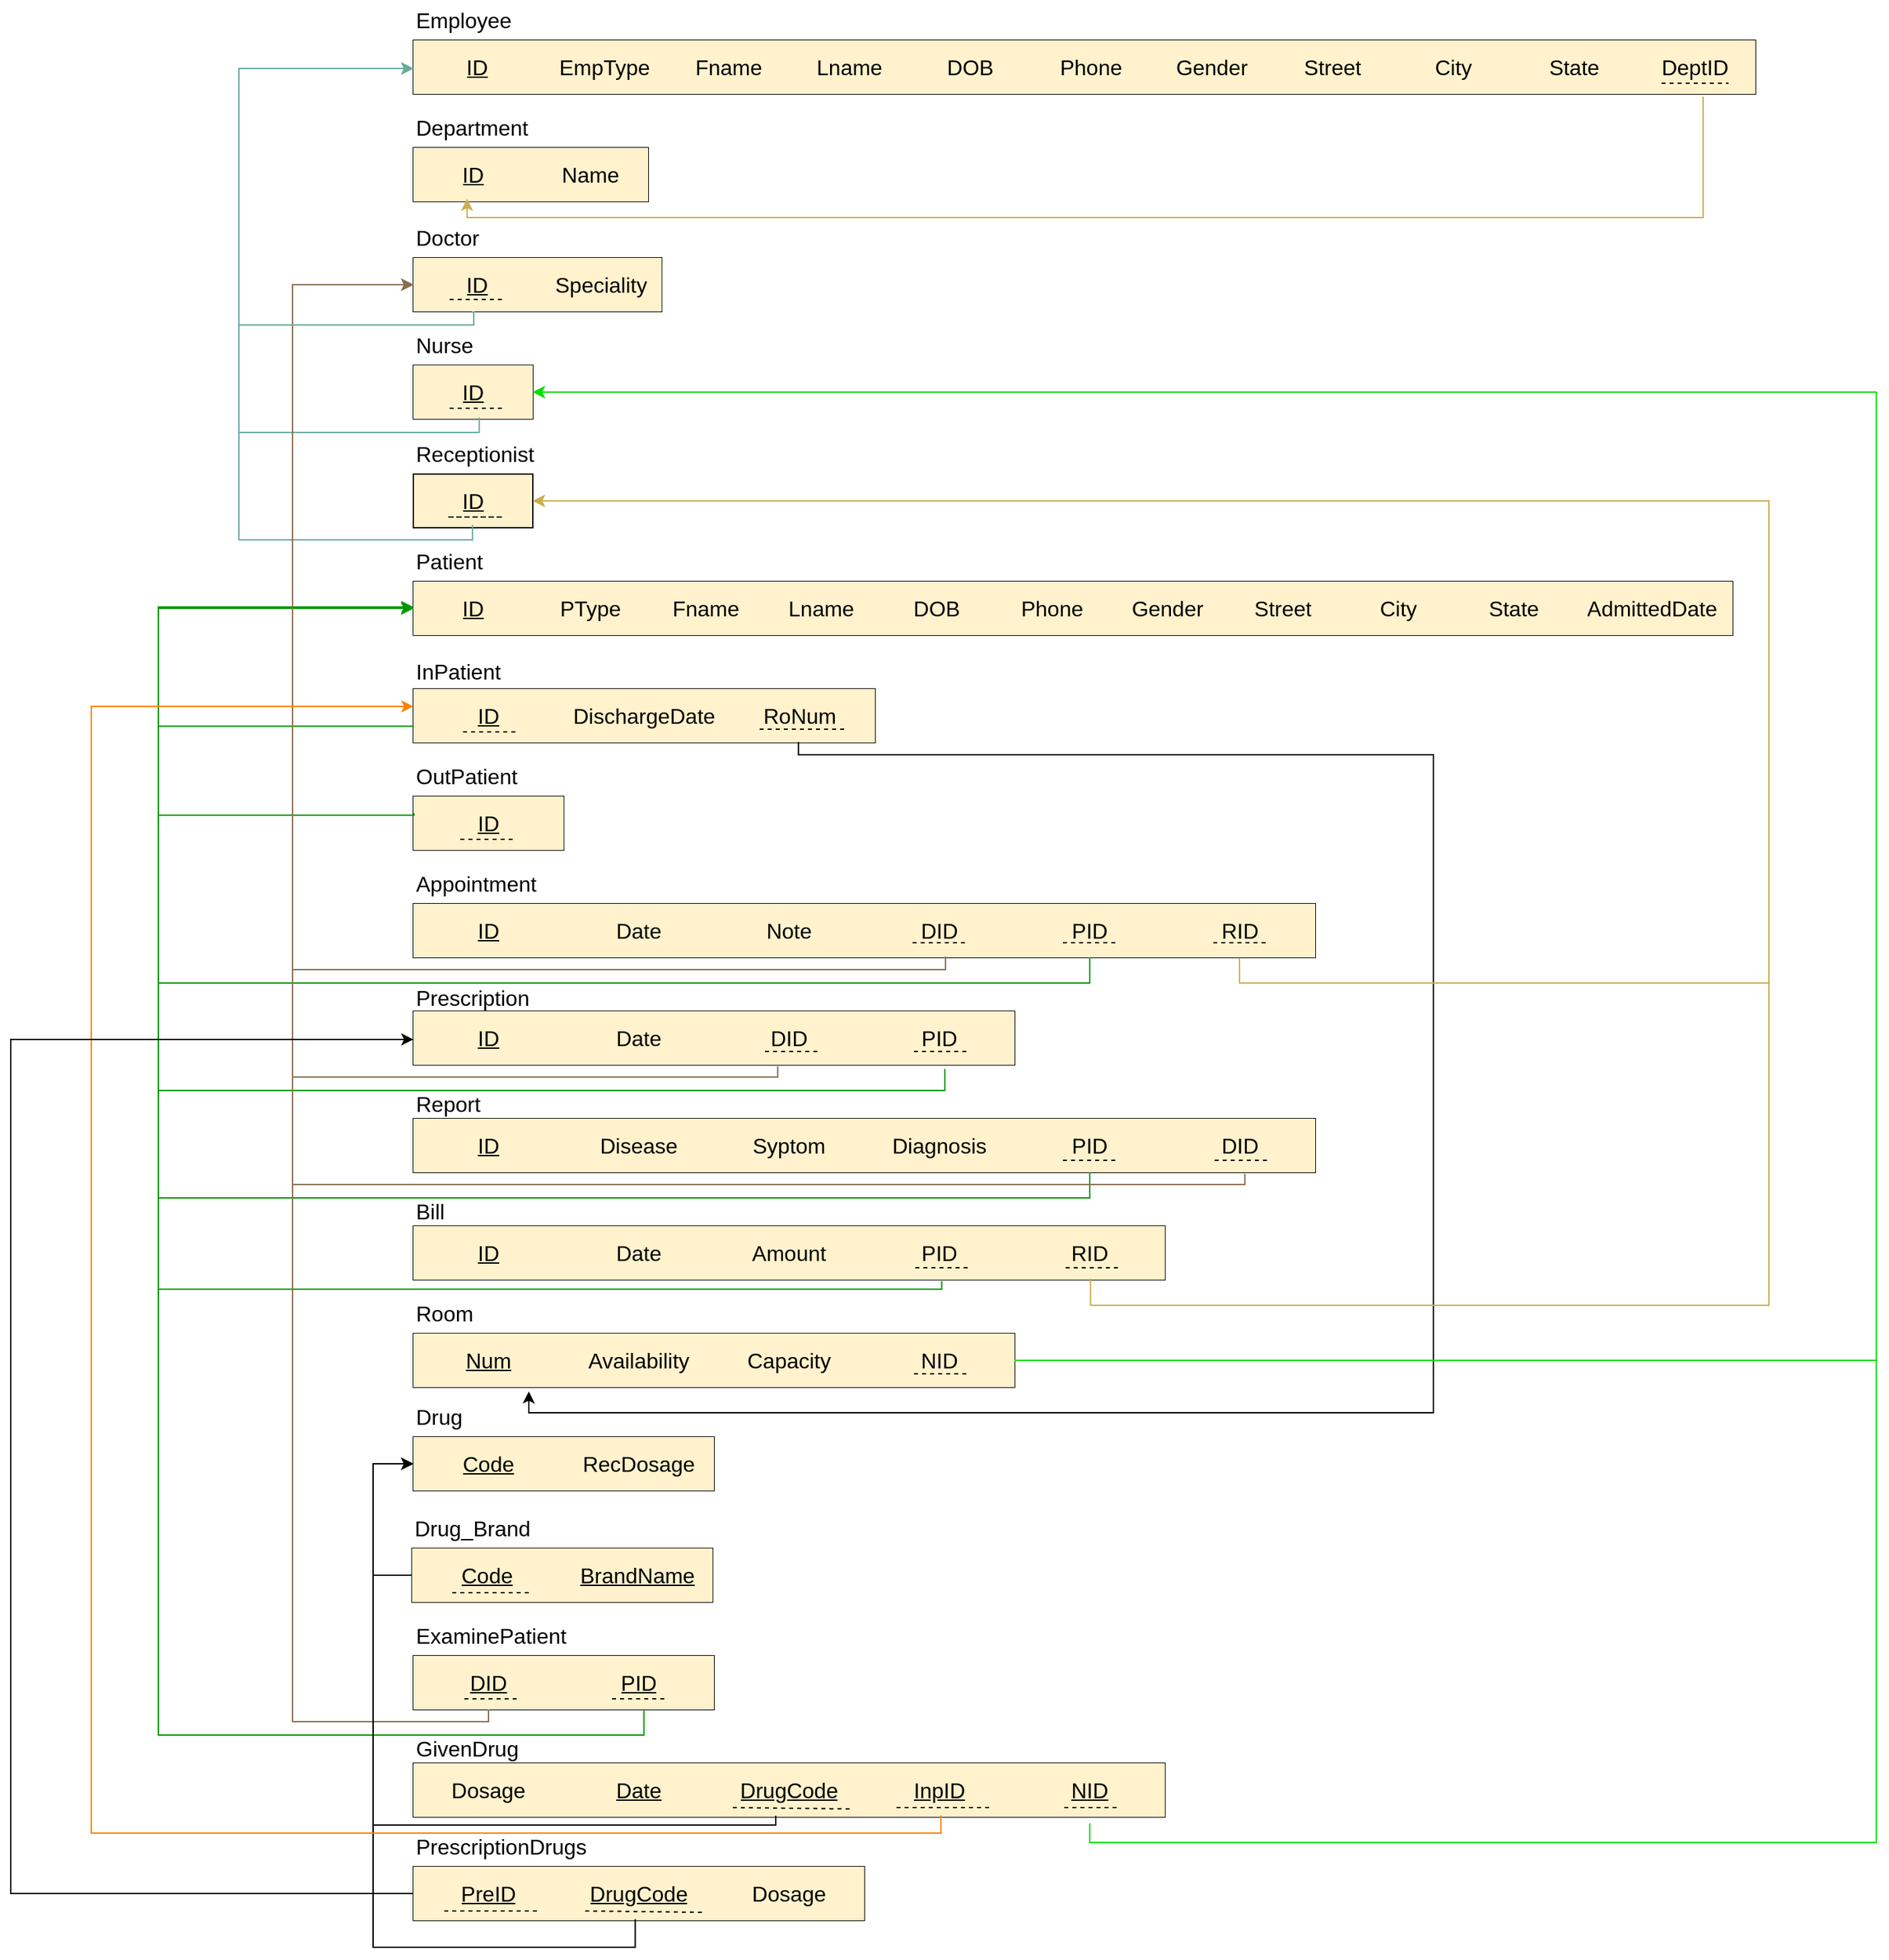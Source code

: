 <mxfile version="22.1.15" type="device">
  <diagram id="wkMIXvb-LM6qXzEm4NvD" name="Page-1">
    <mxGraphModel dx="1885" dy="683" grid="1" gridSize="10" guides="1" tooltips="1" connect="1" arrows="1" fold="1" page="1" pageScale="1" pageWidth="850" pageHeight="1100" math="0" shadow="0">
      <root>
        <mxCell id="0" />
        <mxCell id="1" parent="0" />
        <mxCell id="KHFLxESirtTAukJCEAW1-37" value="" style="group;fontSize=16;" parent="1" vertex="1" connectable="0">
          <mxGeometry x="40" y="1607" width="350" height="70" as="geometry" />
        </mxCell>
        <mxCell id="KHFLxESirtTAukJCEAW1-38" value="" style="shape=table;startSize=0;container=1;collapsible=0;childLayout=tableLayout;fontSize=16;" parent="KHFLxESirtTAukJCEAW1-37" vertex="1">
          <mxGeometry y="31" width="336" height="40" as="geometry" />
        </mxCell>
        <mxCell id="KHFLxESirtTAukJCEAW1-39" value="" style="shape=tableRow;horizontal=0;startSize=0;swimlaneHead=0;swimlaneBody=0;strokeColor=inherit;top=0;left=0;bottom=0;right=0;collapsible=0;dropTarget=0;fillColor=none;points=[[0,0.5],[1,0.5]];portConstraint=eastwest;fontSize=16;" parent="KHFLxESirtTAukJCEAW1-38" vertex="1">
          <mxGeometry width="336" height="40" as="geometry" />
        </mxCell>
        <mxCell id="KHFLxESirtTAukJCEAW1-40" value="&lt;u style=&quot;border-color: var(--border-color); font-size: 16px;&quot;&gt;PreID&lt;/u&gt;" style="shape=partialRectangle;html=1;whiteSpace=wrap;connectable=0;strokeColor=default;overflow=hidden;fillColor=#FFF2CC;top=0;left=0;bottom=0;right=0;pointerEvents=1;fontSize=16;" parent="KHFLxESirtTAukJCEAW1-39" vertex="1">
          <mxGeometry width="112" height="40" as="geometry">
            <mxRectangle width="112" height="40" as="alternateBounds" />
          </mxGeometry>
        </mxCell>
        <mxCell id="KHFLxESirtTAukJCEAW1-41" value="&lt;u style=&quot;border-color: var(--border-color); font-size: 16px;&quot;&gt;DrugCode&lt;/u&gt;" style="shape=partialRectangle;html=1;whiteSpace=wrap;connectable=0;strokeColor=default;overflow=hidden;fillColor=#FFF2CC;top=0;left=0;bottom=0;right=0;pointerEvents=1;fontSize=16;" parent="KHFLxESirtTAukJCEAW1-39" vertex="1">
          <mxGeometry x="112" width="112" height="40" as="geometry">
            <mxRectangle width="112" height="40" as="alternateBounds" />
          </mxGeometry>
        </mxCell>
        <mxCell id="KHFLxESirtTAukJCEAW1-45" value="Dosage" style="shape=partialRectangle;html=1;whiteSpace=wrap;connectable=0;strokeColor=default;overflow=hidden;fillColor=#FFF2CC;top=0;left=0;bottom=0;right=0;pointerEvents=1;fontSize=16;" parent="KHFLxESirtTAukJCEAW1-39" vertex="1">
          <mxGeometry x="224" width="112" height="40" as="geometry">
            <mxRectangle width="112" height="40" as="alternateBounds" />
          </mxGeometry>
        </mxCell>
        <mxCell id="KHFLxESirtTAukJCEAW1-42" value="PrescriptionDrugs" style="text;html=1;align=left;verticalAlign=middle;resizable=0;points=[];autosize=1;strokeColor=none;fillColor=none;fontSize=16;" parent="KHFLxESirtTAukJCEAW1-37" vertex="1">
          <mxGeometry x="0.002" y="1" width="150" height="30" as="geometry" />
        </mxCell>
        <mxCell id="hvt9jh8VNVlTQo4yOcrB-44" value="" style="shape=table;startSize=0;container=1;collapsible=0;childLayout=tableLayout;fontSize=16;" parent="1" vertex="1">
          <mxGeometry x="40" y="1561" width="560" height="40" as="geometry" />
        </mxCell>
        <mxCell id="hvt9jh8VNVlTQo4yOcrB-45" value="" style="shape=tableRow;horizontal=0;startSize=0;swimlaneHead=0;swimlaneBody=0;strokeColor=inherit;top=0;left=0;bottom=0;right=0;collapsible=0;dropTarget=0;fillColor=none;points=[[0,0.5],[1,0.5]];portConstraint=eastwest;fontSize=16;" parent="hvt9jh8VNVlTQo4yOcrB-44" vertex="1">
          <mxGeometry width="560" height="40" as="geometry" />
        </mxCell>
        <mxCell id="hvt9jh8VNVlTQo4yOcrB-46" value="Dosage" style="shape=partialRectangle;html=1;whiteSpace=wrap;connectable=0;strokeColor=default;overflow=hidden;fillColor=#FFF2CC;top=0;left=0;bottom=0;right=0;pointerEvents=1;fontSize=16;" parent="hvt9jh8VNVlTQo4yOcrB-45" vertex="1">
          <mxGeometry width="112" height="40" as="geometry">
            <mxRectangle width="112" height="40" as="alternateBounds" />
          </mxGeometry>
        </mxCell>
        <mxCell id="hvt9jh8VNVlTQo4yOcrB-47" value="&lt;u style=&quot;font-size: 16px;&quot;&gt;Date&lt;/u&gt;" style="shape=partialRectangle;html=1;whiteSpace=wrap;connectable=0;strokeColor=default;overflow=hidden;fillColor=#FFF2CC;top=0;left=0;bottom=0;right=0;pointerEvents=1;fontSize=16;" parent="hvt9jh8VNVlTQo4yOcrB-45" vertex="1">
          <mxGeometry x="112" width="112" height="40" as="geometry">
            <mxRectangle width="112" height="40" as="alternateBounds" />
          </mxGeometry>
        </mxCell>
        <mxCell id="hvt9jh8VNVlTQo4yOcrB-48" value="&lt;u style=&quot;border-color: var(--border-color); font-size: 16px;&quot;&gt;DrugCode&lt;/u&gt;" style="shape=partialRectangle;html=1;whiteSpace=wrap;connectable=0;strokeColor=default;overflow=hidden;fillColor=#FFF2CC;top=0;left=0;bottom=0;right=0;pointerEvents=1;fontSize=16;" parent="hvt9jh8VNVlTQo4yOcrB-45" vertex="1">
          <mxGeometry x="224" width="112" height="40" as="geometry">
            <mxRectangle width="112" height="40" as="alternateBounds" />
          </mxGeometry>
        </mxCell>
        <mxCell id="hvt9jh8VNVlTQo4yOcrB-49" value="&lt;u style=&quot;border-color: var(--border-color); font-size: 16px;&quot;&gt;InpID&lt;/u&gt;" style="shape=partialRectangle;html=1;whiteSpace=wrap;connectable=0;strokeColor=default;overflow=hidden;fillColor=#FFF2CC;top=0;left=0;bottom=0;right=0;pointerEvents=1;fontSize=16;" parent="hvt9jh8VNVlTQo4yOcrB-45" vertex="1">
          <mxGeometry x="336" width="112" height="40" as="geometry">
            <mxRectangle width="112" height="40" as="alternateBounds" />
          </mxGeometry>
        </mxCell>
        <mxCell id="hvt9jh8VNVlTQo4yOcrB-50" value="&lt;u style=&quot;border-color: var(--border-color); font-size: 16px;&quot;&gt;NID&lt;/u&gt;" style="shape=partialRectangle;html=1;whiteSpace=wrap;connectable=0;strokeColor=default;overflow=hidden;fillColor=#FFF2CC;top=0;left=0;bottom=0;right=0;pointerEvents=1;fontSize=16;" parent="hvt9jh8VNVlTQo4yOcrB-45" vertex="1">
          <mxGeometry x="448" width="112" height="40" as="geometry">
            <mxRectangle width="112" height="40" as="alternateBounds" />
          </mxGeometry>
        </mxCell>
        <mxCell id="z46Pf0Tg11XiV23-vNkJ-55" value="" style="group;fontSize=16;" parent="1" vertex="1" connectable="0">
          <mxGeometry x="40" y="1050" width="350" height="70" as="geometry" />
        </mxCell>
        <mxCell id="z46Pf0Tg11XiV23-vNkJ-56" value="" style="shape=table;startSize=0;container=1;collapsible=0;childLayout=tableLayout;fontSize=16;" parent="z46Pf0Tg11XiV23-vNkJ-55" vertex="1">
          <mxGeometry y="31" width="672" height="40" as="geometry" />
        </mxCell>
        <mxCell id="z46Pf0Tg11XiV23-vNkJ-57" value="" style="shape=tableRow;horizontal=0;startSize=0;swimlaneHead=0;swimlaneBody=0;strokeColor=inherit;top=0;left=0;bottom=0;right=0;collapsible=0;dropTarget=0;fillColor=none;points=[[0,0.5],[1,0.5]];portConstraint=eastwest;fontSize=16;" parent="z46Pf0Tg11XiV23-vNkJ-56" vertex="1">
          <mxGeometry width="672" height="40" as="geometry" />
        </mxCell>
        <mxCell id="z46Pf0Tg11XiV23-vNkJ-58" value="&lt;u style=&quot;font-size: 16px;&quot;&gt;ID&lt;/u&gt;" style="shape=partialRectangle;html=1;whiteSpace=wrap;connectable=0;strokeColor=default;overflow=hidden;fillColor=#FFF2CC;top=0;left=0;bottom=0;right=0;pointerEvents=1;fontSize=16;" parent="z46Pf0Tg11XiV23-vNkJ-57" vertex="1">
          <mxGeometry width="112" height="40" as="geometry">
            <mxRectangle width="112" height="40" as="alternateBounds" />
          </mxGeometry>
        </mxCell>
        <mxCell id="z46Pf0Tg11XiV23-vNkJ-59" value="Disease" style="shape=partialRectangle;html=1;whiteSpace=wrap;connectable=0;strokeColor=default;overflow=hidden;fillColor=#FFF2CC;top=0;left=0;bottom=0;right=0;pointerEvents=1;fontSize=16;" parent="z46Pf0Tg11XiV23-vNkJ-57" vertex="1">
          <mxGeometry x="112" width="112" height="40" as="geometry">
            <mxRectangle width="112" height="40" as="alternateBounds" />
          </mxGeometry>
        </mxCell>
        <mxCell id="z46Pf0Tg11XiV23-vNkJ-61" value="Syptom" style="shape=partialRectangle;html=1;whiteSpace=wrap;connectable=0;strokeColor=default;overflow=hidden;fillColor=#FFF2CC;top=0;left=0;bottom=0;right=0;pointerEvents=1;fontSize=16;" parent="z46Pf0Tg11XiV23-vNkJ-57" vertex="1">
          <mxGeometry x="224" width="112" height="40" as="geometry">
            <mxRectangle width="112" height="40" as="alternateBounds" />
          </mxGeometry>
        </mxCell>
        <mxCell id="z46Pf0Tg11XiV23-vNkJ-118" value="Diagnosis" style="shape=partialRectangle;html=1;whiteSpace=wrap;connectable=0;strokeColor=default;overflow=hidden;fillColor=#FFF2CC;top=0;left=0;bottom=0;right=0;pointerEvents=1;fontSize=16;" parent="z46Pf0Tg11XiV23-vNkJ-57" vertex="1">
          <mxGeometry x="336" width="112" height="40" as="geometry">
            <mxRectangle width="112" height="40" as="alternateBounds" />
          </mxGeometry>
        </mxCell>
        <mxCell id="z46Pf0Tg11XiV23-vNkJ-142" value="PID" style="shape=partialRectangle;html=1;whiteSpace=wrap;connectable=0;strokeColor=default;overflow=hidden;fillColor=#FFF2CC;top=0;left=0;bottom=0;right=0;pointerEvents=1;fontSize=16;" parent="z46Pf0Tg11XiV23-vNkJ-57" vertex="1">
          <mxGeometry x="448" width="112" height="40" as="geometry">
            <mxRectangle width="112" height="40" as="alternateBounds" />
          </mxGeometry>
        </mxCell>
        <mxCell id="z46Pf0Tg11XiV23-vNkJ-130" value="DID" style="shape=partialRectangle;html=1;whiteSpace=wrap;connectable=0;strokeColor=default;overflow=hidden;fillColor=#FFF2CC;top=0;left=0;bottom=0;right=0;pointerEvents=1;fontSize=16;" parent="z46Pf0Tg11XiV23-vNkJ-57" vertex="1">
          <mxGeometry x="560" width="112" height="40" as="geometry">
            <mxRectangle width="112" height="40" as="alternateBounds" />
          </mxGeometry>
        </mxCell>
        <mxCell id="z46Pf0Tg11XiV23-vNkJ-60" value="Report" style="text;html=1;align=left;verticalAlign=middle;resizable=0;points=[];autosize=1;strokeColor=none;fillColor=none;fontSize=16;" parent="z46Pf0Tg11XiV23-vNkJ-55" vertex="1">
          <mxGeometry x="0.002" y="5" width="70" height="30" as="geometry" />
        </mxCell>
        <mxCell id="z46Pf0Tg11XiV23-vNkJ-70" value="" style="group;fontSize=16;" parent="1" vertex="1" connectable="0">
          <mxGeometry x="40" y="1287" width="350" height="70" as="geometry" />
        </mxCell>
        <mxCell id="z46Pf0Tg11XiV23-vNkJ-71" value="" style="shape=table;startSize=0;container=1;collapsible=0;childLayout=tableLayout;fontSize=16;" parent="z46Pf0Tg11XiV23-vNkJ-70" vertex="1">
          <mxGeometry y="31" width="224" height="40" as="geometry" />
        </mxCell>
        <mxCell id="z46Pf0Tg11XiV23-vNkJ-72" value="" style="shape=tableRow;horizontal=0;startSize=0;swimlaneHead=0;swimlaneBody=0;strokeColor=inherit;top=0;left=0;bottom=0;right=0;collapsible=0;dropTarget=0;fillColor=none;points=[[0,0.5],[1,0.5]];portConstraint=eastwest;fontSize=16;" parent="z46Pf0Tg11XiV23-vNkJ-71" vertex="1">
          <mxGeometry width="224" height="40" as="geometry" />
        </mxCell>
        <mxCell id="z46Pf0Tg11XiV23-vNkJ-73" value="&lt;u style=&quot;font-size: 16px;&quot;&gt;Code&lt;/u&gt;" style="shape=partialRectangle;html=1;whiteSpace=wrap;connectable=0;strokeColor=inherit;overflow=hidden;fillColor=#FFF2CC;top=0;left=0;bottom=0;right=0;pointerEvents=1;fontSize=16;" parent="z46Pf0Tg11XiV23-vNkJ-72" vertex="1">
          <mxGeometry width="112" height="40" as="geometry">
            <mxRectangle width="112" height="40" as="alternateBounds" />
          </mxGeometry>
        </mxCell>
        <mxCell id="z46Pf0Tg11XiV23-vNkJ-74" value="RecDosage" style="shape=partialRectangle;html=1;whiteSpace=wrap;connectable=0;strokeColor=inherit;overflow=hidden;fillColor=#FFF2CC;top=0;left=0;bottom=0;right=0;pointerEvents=1;fontSize=16;" parent="z46Pf0Tg11XiV23-vNkJ-72" vertex="1">
          <mxGeometry x="112" width="112" height="40" as="geometry">
            <mxRectangle width="112" height="40" as="alternateBounds" />
          </mxGeometry>
        </mxCell>
        <mxCell id="z46Pf0Tg11XiV23-vNkJ-76" value="Drug" style="text;html=1;align=left;verticalAlign=middle;resizable=0;points=[];autosize=1;strokeColor=none;fillColor=none;fontSize=16;" parent="z46Pf0Tg11XiV23-vNkJ-70" vertex="1">
          <mxGeometry x="0.002" y="1" width="60" height="30" as="geometry" />
        </mxCell>
        <mxCell id="z46Pf0Tg11XiV23-vNkJ-77" value="" style="group;fontSize=16;" parent="1" vertex="1" connectable="0">
          <mxGeometry x="39" y="1370" width="350" height="70" as="geometry" />
        </mxCell>
        <mxCell id="z46Pf0Tg11XiV23-vNkJ-78" value="" style="shape=table;startSize=0;container=1;collapsible=0;childLayout=tableLayout;fontSize=16;fillColor=#FFF2CC;" parent="z46Pf0Tg11XiV23-vNkJ-77" vertex="1">
          <mxGeometry y="31" width="224" height="40" as="geometry" />
        </mxCell>
        <mxCell id="z46Pf0Tg11XiV23-vNkJ-79" value="" style="shape=tableRow;horizontal=0;startSize=0;swimlaneHead=0;swimlaneBody=0;strokeColor=inherit;top=0;left=0;bottom=0;right=0;collapsible=0;dropTarget=0;fillColor=none;points=[[0,0.5],[1,0.5]];portConstraint=eastwest;fontSize=16;" parent="z46Pf0Tg11XiV23-vNkJ-78" vertex="1">
          <mxGeometry width="224" height="40" as="geometry" />
        </mxCell>
        <mxCell id="z46Pf0Tg11XiV23-vNkJ-80" value="&lt;u style=&quot;font-size: 16px;&quot;&gt;Code&lt;/u&gt;" style="shape=partialRectangle;html=1;whiteSpace=wrap;connectable=0;strokeColor=default;overflow=hidden;fillColor=#FFF2CC;top=0;left=0;bottom=0;right=0;pointerEvents=1;fontSize=16;" parent="z46Pf0Tg11XiV23-vNkJ-79" vertex="1">
          <mxGeometry width="112" height="40" as="geometry">
            <mxRectangle width="112" height="40" as="alternateBounds" />
          </mxGeometry>
        </mxCell>
        <mxCell id="z46Pf0Tg11XiV23-vNkJ-81" value="&lt;u style=&quot;font-size: 16px;&quot;&gt;BrandName&lt;/u&gt;" style="shape=partialRectangle;html=1;whiteSpace=wrap;connectable=0;strokeColor=default;overflow=hidden;fillColor=#FFF2CC;top=0;left=0;bottom=0;right=0;pointerEvents=1;fontSize=16;" parent="z46Pf0Tg11XiV23-vNkJ-79" vertex="1">
          <mxGeometry x="112" width="112" height="40" as="geometry">
            <mxRectangle width="112" height="40" as="alternateBounds" />
          </mxGeometry>
        </mxCell>
        <mxCell id="z46Pf0Tg11XiV23-vNkJ-82" value="Drug_Brand" style="text;html=1;align=left;verticalAlign=middle;resizable=0;points=[];autosize=1;strokeColor=none;fillColor=none;fontSize=16;" parent="z46Pf0Tg11XiV23-vNkJ-77" vertex="1">
          <mxGeometry x="0.002" y="1" width="110" height="30" as="geometry" />
        </mxCell>
        <mxCell id="z46Pf0Tg11XiV23-vNkJ-97" value="" style="endArrow=none;dashed=1;html=1;rounded=0;startSize=7;jumpSize=16;fontSize=16;" parent="z46Pf0Tg11XiV23-vNkJ-77" edge="1">
          <mxGeometry width="50" height="50" relative="1" as="geometry">
            <mxPoint x="30" y="64" as="sourcePoint" />
            <mxPoint x="90" y="64" as="targetPoint" />
          </mxGeometry>
        </mxCell>
        <mxCell id="KHFLxESirtTAukJCEAW1-1" value="" style="group;fontSize=16;" parent="1" vertex="1" connectable="0">
          <mxGeometry x="40" y="1210" width="350" height="70" as="geometry" />
        </mxCell>
        <mxCell id="KHFLxESirtTAukJCEAW1-2" value="" style="shape=table;startSize=0;container=1;collapsible=0;childLayout=tableLayout;fontSize=16;" parent="KHFLxESirtTAukJCEAW1-1" vertex="1">
          <mxGeometry y="31" width="448" height="40" as="geometry" />
        </mxCell>
        <mxCell id="KHFLxESirtTAukJCEAW1-3" value="" style="shape=tableRow;horizontal=0;startSize=0;swimlaneHead=0;swimlaneBody=0;strokeColor=inherit;top=0;left=0;bottom=0;right=0;collapsible=0;dropTarget=0;fillColor=none;points=[[0,0.5],[1,0.5]];portConstraint=eastwest;fontSize=16;" parent="KHFLxESirtTAukJCEAW1-2" vertex="1">
          <mxGeometry width="448" height="40" as="geometry" />
        </mxCell>
        <mxCell id="KHFLxESirtTAukJCEAW1-4" value="&lt;u style=&quot;font-size: 16px;&quot;&gt;Num&lt;/u&gt;" style="shape=partialRectangle;html=1;whiteSpace=wrap;connectable=0;strokeColor=default;overflow=hidden;fillColor=#FFF2CC;top=0;left=0;bottom=0;right=0;pointerEvents=1;fontSize=16;" parent="KHFLxESirtTAukJCEAW1-3" vertex="1">
          <mxGeometry width="112" height="40" as="geometry">
            <mxRectangle width="112" height="40" as="alternateBounds" />
          </mxGeometry>
        </mxCell>
        <mxCell id="KHFLxESirtTAukJCEAW1-5" value="Availability" style="shape=partialRectangle;html=1;whiteSpace=wrap;connectable=0;strokeColor=default;overflow=hidden;fillColor=#FFF2CC;top=0;left=0;bottom=0;right=0;pointerEvents=1;fontSize=16;" parent="KHFLxESirtTAukJCEAW1-3" vertex="1">
          <mxGeometry x="112" width="112" height="40" as="geometry">
            <mxRectangle width="112" height="40" as="alternateBounds" />
          </mxGeometry>
        </mxCell>
        <mxCell id="KHFLxESirtTAukJCEAW1-6" value="Capacity" style="shape=partialRectangle;html=1;whiteSpace=wrap;connectable=0;strokeColor=default;overflow=hidden;fillColor=#FFF2CC;top=0;left=0;bottom=0;right=0;pointerEvents=1;fontSize=16;" parent="KHFLxESirtTAukJCEAW1-3" vertex="1">
          <mxGeometry x="224" width="112" height="40" as="geometry">
            <mxRectangle width="112" height="40" as="alternateBounds" />
          </mxGeometry>
        </mxCell>
        <mxCell id="KHFLxESirtTAukJCEAW1-7" value="NID" style="shape=partialRectangle;html=1;whiteSpace=wrap;connectable=0;strokeColor=default;overflow=hidden;fillColor=#FFF2CC;top=0;left=0;bottom=0;right=0;pointerEvents=1;fontSize=16;" parent="KHFLxESirtTAukJCEAW1-3" vertex="1">
          <mxGeometry x="336" width="112" height="40" as="geometry">
            <mxRectangle width="112" height="40" as="alternateBounds" />
          </mxGeometry>
        </mxCell>
        <mxCell id="KHFLxESirtTAukJCEAW1-8" value="Room" style="text;html=1;align=left;verticalAlign=middle;resizable=0;points=[];autosize=1;strokeColor=none;fillColor=none;fontSize=16;" parent="KHFLxESirtTAukJCEAW1-1" vertex="1">
          <mxGeometry x="0.002" y="1" width="70" height="30" as="geometry" />
        </mxCell>
        <mxCell id="KHFLxESirtTAukJCEAW1-9" value="" style="group;fontSize=16;" parent="1" vertex="1" connectable="0">
          <mxGeometry x="40" y="1450" width="350" height="70" as="geometry" />
        </mxCell>
        <mxCell id="KHFLxESirtTAukJCEAW1-10" value="" style="shape=table;startSize=0;container=1;collapsible=0;childLayout=tableLayout;fontSize=16;" parent="KHFLxESirtTAukJCEAW1-9" vertex="1">
          <mxGeometry y="31" width="224" height="40" as="geometry" />
        </mxCell>
        <mxCell id="KHFLxESirtTAukJCEAW1-11" value="" style="shape=tableRow;horizontal=0;startSize=0;swimlaneHead=0;swimlaneBody=0;strokeColor=inherit;top=0;left=0;bottom=0;right=0;collapsible=0;dropTarget=0;fillColor=none;points=[[0,0.5],[1,0.5]];portConstraint=eastwest;fontSize=16;" parent="KHFLxESirtTAukJCEAW1-10" vertex="1">
          <mxGeometry width="224" height="40" as="geometry" />
        </mxCell>
        <mxCell id="KHFLxESirtTAukJCEAW1-12" value="&lt;u style=&quot;font-size: 16px;&quot;&gt;DID&lt;/u&gt;" style="shape=partialRectangle;html=1;whiteSpace=wrap;connectable=0;strokeColor=#d6b656;overflow=hidden;fillColor=#FFF2CC;top=0;left=0;bottom=0;right=0;pointerEvents=1;fontSize=16;" parent="KHFLxESirtTAukJCEAW1-11" vertex="1">
          <mxGeometry width="112" height="40" as="geometry">
            <mxRectangle width="112" height="40" as="alternateBounds" />
          </mxGeometry>
        </mxCell>
        <mxCell id="KHFLxESirtTAukJCEAW1-13" value="&lt;u style=&quot;font-size: 16px;&quot;&gt;PID&lt;/u&gt;" style="shape=partialRectangle;html=1;whiteSpace=wrap;connectable=0;strokeColor=#d6b656;overflow=hidden;fillColor=#FFF2CC;top=0;left=0;bottom=0;right=0;pointerEvents=1;fontSize=16;" parent="KHFLxESirtTAukJCEAW1-11" vertex="1">
          <mxGeometry x="112" width="112" height="40" as="geometry">
            <mxRectangle width="112" height="40" as="alternateBounds" />
          </mxGeometry>
        </mxCell>
        <mxCell id="KHFLxESirtTAukJCEAW1-14" value="ExaminePatient" style="text;html=1;align=left;verticalAlign=middle;resizable=0;points=[];autosize=1;strokeColor=none;fillColor=none;fontSize=16;" parent="KHFLxESirtTAukJCEAW1-9" vertex="1">
          <mxGeometry x="0.002" y="1" width="140" height="30" as="geometry" />
        </mxCell>
        <mxCell id="hvt9jh8VNVlTQo4yOcrB-38" value="" style="endArrow=none;dashed=1;html=1;rounded=0;startSize=7;jumpSize=16;fontSize=16;" parent="KHFLxESirtTAukJCEAW1-9" edge="1">
          <mxGeometry width="50" height="50" relative="1" as="geometry">
            <mxPoint x="148" y="63" as="sourcePoint" />
            <mxPoint x="188" y="63" as="targetPoint" />
          </mxGeometry>
        </mxCell>
        <mxCell id="hvt9jh8VNVlTQo4yOcrB-39" value="" style="endArrow=none;dashed=1;html=1;rounded=0;startSize=7;jumpSize=16;fontSize=16;" parent="KHFLxESirtTAukJCEAW1-9" edge="1">
          <mxGeometry width="50" height="50" relative="1" as="geometry">
            <mxPoint x="38" y="63" as="sourcePoint" />
            <mxPoint x="78" y="63" as="targetPoint" />
          </mxGeometry>
        </mxCell>
        <mxCell id="hvt9jh8VNVlTQo4yOcrB-41" value="" style="endArrow=none;dashed=1;html=1;rounded=0;startSize=7;jumpSize=16;fontSize=16;" parent="KHFLxESirtTAukJCEAW1-9" edge="1">
          <mxGeometry width="50" height="50" relative="1" as="geometry">
            <mxPoint x="485" y="144" as="sourcePoint" />
            <mxPoint x="525" y="144" as="targetPoint" />
          </mxGeometry>
        </mxCell>
        <mxCell id="hvt9jh8VNVlTQo4yOcrB-42" value="" style="endArrow=none;dashed=1;html=1;rounded=0;startSize=7;jumpSize=16;fontSize=16;" parent="KHFLxESirtTAukJCEAW1-9" edge="1">
          <mxGeometry width="50" height="50" relative="1" as="geometry">
            <mxPoint x="360" y="144" as="sourcePoint" />
            <mxPoint x="432" y="144" as="targetPoint" />
          </mxGeometry>
        </mxCell>
        <mxCell id="hvt9jh8VNVlTQo4yOcrB-43" value="" style="endArrow=none;dashed=1;html=1;rounded=0;startSize=7;jumpSize=16;fontSize=16;" parent="KHFLxESirtTAukJCEAW1-9" edge="1">
          <mxGeometry width="50" height="50" relative="1" as="geometry">
            <mxPoint x="238" y="144" as="sourcePoint" />
            <mxPoint x="326" y="145" as="targetPoint" />
          </mxGeometry>
        </mxCell>
        <mxCell id="hvt9jh8VNVlTQo4yOcrB-51" value="" style="endArrow=none;dashed=1;html=1;rounded=0;startSize=7;jumpSize=16;fontSize=16;" parent="KHFLxESirtTAukJCEAW1-9" edge="1">
          <mxGeometry width="50" height="50" relative="1" as="geometry">
            <mxPoint x="128" y="221" as="sourcePoint" />
            <mxPoint x="216" y="222" as="targetPoint" />
          </mxGeometry>
        </mxCell>
        <mxCell id="hvt9jh8VNVlTQo4yOcrB-52" value="" style="endArrow=none;dashed=1;html=1;rounded=0;startSize=7;jumpSize=16;fontSize=16;" parent="KHFLxESirtTAukJCEAW1-9" edge="1">
          <mxGeometry width="50" height="50" relative="1" as="geometry">
            <mxPoint x="23" y="221" as="sourcePoint" />
            <mxPoint x="95" y="221" as="targetPoint" />
          </mxGeometry>
        </mxCell>
        <mxCell id="KHFLxESirtTAukJCEAW1-17" value="" style="group;fontSize=16;" parent="1" vertex="1" connectable="0">
          <mxGeometry x="40" y="1130" width="350" height="70" as="geometry" />
        </mxCell>
        <mxCell id="KHFLxESirtTAukJCEAW1-18" value="" style="shape=table;startSize=0;container=1;collapsible=0;childLayout=tableLayout;fontSize=16;" parent="KHFLxESirtTAukJCEAW1-17" vertex="1">
          <mxGeometry y="31" width="560" height="40" as="geometry" />
        </mxCell>
        <mxCell id="KHFLxESirtTAukJCEAW1-19" value="" style="shape=tableRow;horizontal=0;startSize=0;swimlaneHead=0;swimlaneBody=0;strokeColor=inherit;top=0;left=0;bottom=0;right=0;collapsible=0;dropTarget=0;fillColor=none;points=[[0,0.5],[1,0.5]];portConstraint=eastwest;fontSize=16;" parent="KHFLxESirtTAukJCEAW1-18" vertex="1">
          <mxGeometry width="560" height="40" as="geometry" />
        </mxCell>
        <mxCell id="KHFLxESirtTAukJCEAW1-20" value="&lt;u style=&quot;font-size: 16px;&quot;&gt;ID&lt;/u&gt;" style="shape=partialRectangle;html=1;whiteSpace=wrap;connectable=0;strokeColor=default;overflow=hidden;fillColor=#FFF2CC;top=0;left=0;bottom=0;right=0;pointerEvents=1;fontSize=16;" parent="KHFLxESirtTAukJCEAW1-19" vertex="1">
          <mxGeometry width="112" height="40" as="geometry">
            <mxRectangle width="112" height="40" as="alternateBounds" />
          </mxGeometry>
        </mxCell>
        <mxCell id="KHFLxESirtTAukJCEAW1-21" value="Date" style="shape=partialRectangle;html=1;whiteSpace=wrap;connectable=0;strokeColor=default;overflow=hidden;fillColor=#FFF2CC;top=0;left=0;bottom=0;right=0;pointerEvents=1;fontSize=16;" parent="KHFLxESirtTAukJCEAW1-19" vertex="1">
          <mxGeometry x="112" width="112" height="40" as="geometry">
            <mxRectangle width="112" height="40" as="alternateBounds" />
          </mxGeometry>
        </mxCell>
        <mxCell id="KHFLxESirtTAukJCEAW1-22" value="Amount" style="shape=partialRectangle;html=1;whiteSpace=wrap;connectable=0;strokeColor=default;overflow=hidden;fillColor=#FFF2CC;top=0;left=0;bottom=0;right=0;pointerEvents=1;fontSize=16;" parent="KHFLxESirtTAukJCEAW1-19" vertex="1">
          <mxGeometry x="224" width="112" height="40" as="geometry">
            <mxRectangle width="112" height="40" as="alternateBounds" />
          </mxGeometry>
        </mxCell>
        <mxCell id="KHFLxESirtTAukJCEAW1-23" value="PID" style="shape=partialRectangle;html=1;whiteSpace=wrap;connectable=0;strokeColor=default;overflow=hidden;fillColor=#FFF2CC;top=0;left=0;bottom=0;right=0;pointerEvents=1;fontSize=16;" parent="KHFLxESirtTAukJCEAW1-19" vertex="1">
          <mxGeometry x="336" width="112" height="40" as="geometry">
            <mxRectangle width="112" height="40" as="alternateBounds" />
          </mxGeometry>
        </mxCell>
        <mxCell id="KHFLxESirtTAukJCEAW1-24" value="RID" style="shape=partialRectangle;html=1;whiteSpace=wrap;connectable=0;strokeColor=default;overflow=hidden;fillColor=#FFF2CC;top=0;left=0;bottom=0;right=0;pointerEvents=1;fontSize=16;" parent="KHFLxESirtTAukJCEAW1-19" vertex="1">
          <mxGeometry x="448" width="112" height="40" as="geometry">
            <mxRectangle width="112" height="40" as="alternateBounds" />
          </mxGeometry>
        </mxCell>
        <mxCell id="KHFLxESirtTAukJCEAW1-26" value="Bill" style="text;html=1;align=left;verticalAlign=middle;resizable=0;points=[];autosize=1;strokeColor=none;fillColor=none;fontSize=16;" parent="KHFLxESirtTAukJCEAW1-17" vertex="1">
          <mxGeometry x="0.002" y="5" width="40" height="30" as="geometry" />
        </mxCell>
        <mxCell id="KHFLxESirtTAukJCEAW1-27" value="" style="group;fontSize=16;" parent="1" vertex="1" connectable="0">
          <mxGeometry x="40" y="1530" width="350" height="70" as="geometry" />
        </mxCell>
        <mxCell id="KHFLxESirtTAukJCEAW1-35" value="GivenDrug" style="text;html=1;align=left;verticalAlign=middle;resizable=0;points=[];autosize=1;strokeColor=none;fillColor=none;fontSize=16;" parent="KHFLxESirtTAukJCEAW1-27" vertex="1">
          <mxGeometry x="0.002" y="5" width="100" height="30" as="geometry" />
        </mxCell>
        <mxCell id="z46Pf0Tg11XiV23-vNkJ-63" value="" style="group;fontSize=16;" parent="1" vertex="1" connectable="0">
          <mxGeometry x="40" y="970" width="350" height="70" as="geometry" />
        </mxCell>
        <mxCell id="z46Pf0Tg11XiV23-vNkJ-64" value="" style="shape=table;startSize=0;container=1;collapsible=0;childLayout=tableLayout;fontSize=16;" parent="z46Pf0Tg11XiV23-vNkJ-63" vertex="1">
          <mxGeometry y="31" width="448" height="40" as="geometry" />
        </mxCell>
        <mxCell id="z46Pf0Tg11XiV23-vNkJ-65" value="" style="shape=tableRow;horizontal=0;startSize=0;swimlaneHead=0;swimlaneBody=0;strokeColor=inherit;top=0;left=0;bottom=0;right=0;collapsible=0;dropTarget=0;fillColor=none;points=[[0,0.5],[1,0.5]];portConstraint=eastwest;fontSize=16;" parent="z46Pf0Tg11XiV23-vNkJ-64" vertex="1">
          <mxGeometry width="448" height="40" as="geometry" />
        </mxCell>
        <mxCell id="z46Pf0Tg11XiV23-vNkJ-66" value="&lt;u style=&quot;font-size: 16px;&quot;&gt;ID&lt;/u&gt;" style="shape=partialRectangle;html=1;whiteSpace=wrap;connectable=0;strokeColor=default;overflow=hidden;fillColor=#FFF2CC;top=0;left=0;bottom=0;right=0;pointerEvents=1;fontSize=16;" parent="z46Pf0Tg11XiV23-vNkJ-65" vertex="1">
          <mxGeometry width="112" height="40" as="geometry">
            <mxRectangle width="112" height="40" as="alternateBounds" />
          </mxGeometry>
        </mxCell>
        <mxCell id="z46Pf0Tg11XiV23-vNkJ-68" value="Date" style="shape=partialRectangle;html=1;whiteSpace=wrap;connectable=0;strokeColor=default;overflow=hidden;fillColor=#FFF2CC;top=0;left=0;bottom=0;right=0;pointerEvents=1;fontSize=16;" parent="z46Pf0Tg11XiV23-vNkJ-65" vertex="1">
          <mxGeometry x="112" width="112" height="40" as="geometry">
            <mxRectangle width="112" height="40" as="alternateBounds" />
          </mxGeometry>
        </mxCell>
        <mxCell id="z46Pf0Tg11XiV23-vNkJ-129" value="DID" style="shape=partialRectangle;html=1;whiteSpace=wrap;connectable=0;strokeColor=default;overflow=hidden;fillColor=#FFF2CC;top=0;left=0;bottom=0;right=0;pointerEvents=1;fontSize=16;" parent="z46Pf0Tg11XiV23-vNkJ-65" vertex="1">
          <mxGeometry x="224" width="112" height="40" as="geometry">
            <mxRectangle width="112" height="40" as="alternateBounds" />
          </mxGeometry>
        </mxCell>
        <mxCell id="z46Pf0Tg11XiV23-vNkJ-140" value="PID" style="shape=partialRectangle;html=1;whiteSpace=wrap;connectable=0;strokeColor=default;overflow=hidden;fillColor=#FFF2CC;top=0;left=0;bottom=0;right=0;pointerEvents=1;fontSize=16;" parent="z46Pf0Tg11XiV23-vNkJ-65" vertex="1">
          <mxGeometry x="336" width="112" height="40" as="geometry">
            <mxRectangle width="112" height="40" as="alternateBounds" />
          </mxGeometry>
        </mxCell>
        <mxCell id="z46Pf0Tg11XiV23-vNkJ-69" value="Prescription" style="text;html=1;align=left;verticalAlign=middle;resizable=0;points=[];autosize=1;strokeColor=none;fillColor=none;fontSize=16;" parent="z46Pf0Tg11XiV23-vNkJ-63" vertex="1">
          <mxGeometry x="0.002" y="6" width="110" height="30" as="geometry" />
        </mxCell>
        <mxCell id="vJWkl1YuLdmYbuqkYf-Q-59" value="" style="group;fontSize=16;" parent="1" vertex="1" connectable="0">
          <mxGeometry x="40" y="490" width="350" height="70" as="geometry" />
        </mxCell>
        <mxCell id="vJWkl1YuLdmYbuqkYf-Q-60" value="" style="shape=table;startSize=0;container=1;collapsible=0;childLayout=tableLayout;fontSize=16;strokeColor=default;" parent="vJWkl1YuLdmYbuqkYf-Q-59" vertex="1">
          <mxGeometry y="30" width="89.0" height="40" as="geometry" />
        </mxCell>
        <mxCell id="vJWkl1YuLdmYbuqkYf-Q-61" value="" style="shape=tableRow;horizontal=0;startSize=0;swimlaneHead=0;swimlaneBody=0;strokeColor=inherit;top=0;left=0;bottom=0;right=0;collapsible=0;dropTarget=0;fillColor=none;points=[[0,0.5],[1,0.5]];portConstraint=eastwest;fontSize=16;" parent="vJWkl1YuLdmYbuqkYf-Q-60" vertex="1">
          <mxGeometry width="89.0" height="40" as="geometry" />
        </mxCell>
        <mxCell id="vJWkl1YuLdmYbuqkYf-Q-62" value="&lt;u style=&quot;font-size: 16px;&quot;&gt;ID&lt;/u&gt;" style="shape=partialRectangle;html=1;whiteSpace=wrap;connectable=0;strokeColor=inherit;overflow=hidden;fillColor=#FFF2CC;top=0;left=0;bottom=0;right=0;pointerEvents=1;fontSize=16;" parent="vJWkl1YuLdmYbuqkYf-Q-61" vertex="1">
          <mxGeometry width="89" height="40" as="geometry">
            <mxRectangle width="89" height="40" as="alternateBounds" />
          </mxGeometry>
        </mxCell>
        <mxCell id="vJWkl1YuLdmYbuqkYf-Q-64" value="Nurse" style="text;html=1;align=left;verticalAlign=middle;resizable=0;points=[];autosize=1;strokeColor=none;fillColor=none;fontSize=16;" parent="vJWkl1YuLdmYbuqkYf-Q-59" vertex="1">
          <mxGeometry x="0.002" width="70" height="30" as="geometry" />
        </mxCell>
        <mxCell id="Zjd1liX5utcjjJwKV0hH-13" value="" style="group;fontSize=16;" parent="1" vertex="1" connectable="0">
          <mxGeometry x="40" y="570" width="350" height="70" as="geometry" />
        </mxCell>
        <mxCell id="Zjd1liX5utcjjJwKV0hH-14" value="" style="shape=table;startSize=0;container=1;collapsible=0;childLayout=tableLayout;fillColor=#FFF2CC;fontSize=16;strokeColor=default;" parent="Zjd1liX5utcjjJwKV0hH-13" vertex="1">
          <mxGeometry y="31" width="89.0" height="40" as="geometry" />
        </mxCell>
        <mxCell id="Zjd1liX5utcjjJwKV0hH-15" value="" style="shape=tableRow;horizontal=0;startSize=0;swimlaneHead=0;swimlaneBody=0;strokeColor=inherit;top=0;left=0;bottom=0;right=0;collapsible=0;dropTarget=0;fillColor=none;points=[[0,0.5],[1,0.5]];portConstraint=eastwest;fontStyle=4;fontSize=16;" parent="Zjd1liX5utcjjJwKV0hH-14" vertex="1">
          <mxGeometry width="89.0" height="40" as="geometry" />
        </mxCell>
        <mxCell id="Zjd1liX5utcjjJwKV0hH-19" value="&lt;u style=&quot;font-size: 16px;&quot;&gt;ID&lt;/u&gt;" style="shape=partialRectangle;html=1;whiteSpace=wrap;connectable=0;strokeColor=inherit;overflow=hidden;fillColor=none;top=0;left=0;bottom=0;right=0;pointerEvents=1;fontSize=16;" parent="Zjd1liX5utcjjJwKV0hH-15" vertex="1">
          <mxGeometry width="89" height="40" as="geometry">
            <mxRectangle width="89" height="40" as="alternateBounds" />
          </mxGeometry>
        </mxCell>
        <mxCell id="Zjd1liX5utcjjJwKV0hH-18" value="Receptionist" style="text;html=1;align=left;verticalAlign=middle;resizable=0;points=[];autosize=1;strokeColor=none;fillColor=none;fontSize=16;" parent="Zjd1liX5utcjjJwKV0hH-13" vertex="1">
          <mxGeometry x="0.002" y="1" width="110" height="30" as="geometry" />
        </mxCell>
        <mxCell id="z46Pf0Tg11XiV23-vNkJ-40" value="" style="group;fontSize=16;" parent="1" vertex="1" connectable="0">
          <mxGeometry x="40" y="810" width="350" height="70" as="geometry" />
        </mxCell>
        <mxCell id="z46Pf0Tg11XiV23-vNkJ-41" value="" style="shape=table;startSize=0;container=1;collapsible=0;childLayout=tableLayout;fontSize=16;fillColor=#FF3333;" parent="z46Pf0Tg11XiV23-vNkJ-40" vertex="1">
          <mxGeometry y="31" width="112" height="40" as="geometry" />
        </mxCell>
        <mxCell id="z46Pf0Tg11XiV23-vNkJ-42" value="" style="shape=tableRow;horizontal=0;startSize=0;swimlaneHead=0;swimlaneBody=0;strokeColor=inherit;top=0;left=0;bottom=0;right=0;collapsible=0;dropTarget=0;fillColor=none;points=[[0,0.5],[1,0.5]];portConstraint=eastwest;fontSize=16;" parent="z46Pf0Tg11XiV23-vNkJ-41" vertex="1">
          <mxGeometry width="112" height="40" as="geometry" />
        </mxCell>
        <mxCell id="z46Pf0Tg11XiV23-vNkJ-43" value="&lt;u style=&quot;font-size: 16px;&quot;&gt;ID&lt;/u&gt;" style="shape=partialRectangle;html=1;whiteSpace=wrap;connectable=0;strokeColor=inherit;overflow=hidden;fillColor=#FFF2CC;top=0;left=0;bottom=0;right=0;pointerEvents=1;fontSize=16;" parent="z46Pf0Tg11XiV23-vNkJ-42" vertex="1">
          <mxGeometry width="112" height="40" as="geometry">
            <mxRectangle width="112" height="40" as="alternateBounds" />
          </mxGeometry>
        </mxCell>
        <mxCell id="z46Pf0Tg11XiV23-vNkJ-45" value="OutPatient" style="text;html=1;align=left;verticalAlign=middle;resizable=0;points=[];autosize=1;strokeColor=none;fillColor=none;fontSize=16;" parent="z46Pf0Tg11XiV23-vNkJ-40" vertex="1">
          <mxGeometry x="0.002" y="1" width="100" height="30" as="geometry" />
        </mxCell>
        <mxCell id="Zjd1liX5utcjjJwKV0hH-7" value="" style="group;fontSize=16;" parent="1" vertex="1" connectable="0">
          <mxGeometry x="40" y="730" width="350" height="70" as="geometry" />
        </mxCell>
        <mxCell id="Zjd1liX5utcjjJwKV0hH-8" value="" style="shape=table;startSize=0;container=1;collapsible=0;childLayout=tableLayout;fontSize=16;" parent="Zjd1liX5utcjjJwKV0hH-7" vertex="1">
          <mxGeometry y="31" width="344" height="40" as="geometry" />
        </mxCell>
        <mxCell id="Zjd1liX5utcjjJwKV0hH-9" value="" style="shape=tableRow;horizontal=0;startSize=0;swimlaneHead=0;swimlaneBody=0;strokeColor=inherit;top=0;left=0;bottom=0;right=0;collapsible=0;dropTarget=0;fillColor=none;points=[[0,0.5],[1,0.5]];portConstraint=eastwest;fontSize=16;" parent="Zjd1liX5utcjjJwKV0hH-8" vertex="1">
          <mxGeometry width="344" height="40" as="geometry" />
        </mxCell>
        <mxCell id="Zjd1liX5utcjjJwKV0hH-10" value="&lt;u style=&quot;font-size: 16px;&quot;&gt;ID&lt;/u&gt;" style="shape=partialRectangle;html=1;whiteSpace=wrap;connectable=0;strokeColor=inherit;overflow=hidden;fillColor=#FFF2CC;top=0;left=0;bottom=0;right=0;pointerEvents=1;fontSize=16;" parent="Zjd1liX5utcjjJwKV0hH-9" vertex="1">
          <mxGeometry width="112" height="40" as="geometry">
            <mxRectangle width="112" height="40" as="alternateBounds" />
          </mxGeometry>
        </mxCell>
        <mxCell id="z46Pf0Tg11XiV23-vNkJ-34" value="DischargeDate" style="shape=partialRectangle;html=1;whiteSpace=wrap;connectable=0;strokeColor=inherit;overflow=hidden;fillColor=#FFF2CC;top=0;left=0;bottom=0;right=0;pointerEvents=1;fontSize=16;" parent="Zjd1liX5utcjjJwKV0hH-9" vertex="1">
          <mxGeometry x="112" width="120" height="40" as="geometry">
            <mxRectangle width="120" height="40" as="alternateBounds" />
          </mxGeometry>
        </mxCell>
        <mxCell id="z46Pf0Tg11XiV23-vNkJ-143" value="RoNum" style="shape=partialRectangle;html=1;whiteSpace=wrap;connectable=0;strokeColor=#b85450;overflow=hidden;fillColor=#FFF2CC;top=0;left=0;bottom=0;right=0;pointerEvents=1;fontSize=16;" parent="Zjd1liX5utcjjJwKV0hH-9" vertex="1">
          <mxGeometry x="232" width="112" height="40" as="geometry">
            <mxRectangle width="112" height="40" as="alternateBounds" />
          </mxGeometry>
        </mxCell>
        <mxCell id="Zjd1liX5utcjjJwKV0hH-12" value="InPatient" style="text;html=1;align=left;verticalAlign=middle;resizable=0;points=[];autosize=1;strokeColor=none;fillColor=none;fontSize=16;" parent="Zjd1liX5utcjjJwKV0hH-7" vertex="1">
          <mxGeometry x="0.002" y="3" width="90" height="30" as="geometry" />
        </mxCell>
        <mxCell id="hvt9jh8VNVlTQo4yOcrB-26" value="" style="endArrow=none;dashed=1;html=1;rounded=0;startSize=7;jumpSize=16;fontSize=16;" parent="Zjd1liX5utcjjJwKV0hH-7" edge="1">
          <mxGeometry width="50" height="50" relative="1" as="geometry">
            <mxPoint x="258" y="61" as="sourcePoint" />
            <mxPoint x="324" y="61" as="targetPoint" />
          </mxGeometry>
        </mxCell>
        <mxCell id="vJWkl1YuLdmYbuqkYf-Q-29" value="" style="group;fontSize=16;strokeColor=none;" parent="1" vertex="1" connectable="0">
          <mxGeometry x="40" y="248" width="370" height="70" as="geometry" />
        </mxCell>
        <mxCell id="vJWkl1YuLdmYbuqkYf-Q-22" value="" style="shape=table;startSize=0;container=1;collapsible=0;childLayout=tableLayout;fontSize=16;" parent="vJWkl1YuLdmYbuqkYf-Q-29" vertex="1">
          <mxGeometry y="30" width="1000.0" height="40" as="geometry" />
        </mxCell>
        <mxCell id="vJWkl1YuLdmYbuqkYf-Q-23" value="" style="shape=tableRow;horizontal=0;startSize=0;swimlaneHead=0;swimlaneBody=0;strokeColor=inherit;top=0;left=0;bottom=0;right=0;collapsible=0;dropTarget=0;fillColor=none;points=[[0,0.5],[1,0.5]];portConstraint=eastwest;fontSize=16;" parent="vJWkl1YuLdmYbuqkYf-Q-22" vertex="1">
          <mxGeometry width="1000.0" height="40" as="geometry" />
        </mxCell>
        <mxCell id="vJWkl1YuLdmYbuqkYf-Q-24" value="&lt;u style=&quot;font-size: 16px;&quot;&gt;ID&lt;/u&gt;" style="shape=partialRectangle;html=1;whiteSpace=wrap;connectable=0;strokeColor=default;overflow=hidden;fillColor=#FFF2CC;top=0;left=0;bottom=0;right=0;pointerEvents=1;fontSize=16;strokeWidth=2;" parent="vJWkl1YuLdmYbuqkYf-Q-23" vertex="1">
          <mxGeometry width="95" height="40" as="geometry">
            <mxRectangle width="95" height="40" as="alternateBounds" />
          </mxGeometry>
        </mxCell>
        <mxCell id="8Dsh6u7uaTlUUuzgEMx3-6" value="EmpType" style="shape=partialRectangle;html=1;whiteSpace=wrap;connectable=0;strokeColor=default;overflow=hidden;fillColor=#FFF2CC;top=0;left=0;bottom=0;right=0;pointerEvents=1;fontSize=16;" parent="vJWkl1YuLdmYbuqkYf-Q-23" vertex="1">
          <mxGeometry x="95" width="95" height="40" as="geometry">
            <mxRectangle width="95" height="40" as="alternateBounds" />
          </mxGeometry>
        </mxCell>
        <mxCell id="vJWkl1YuLdmYbuqkYf-Q-25" value="Fname" style="shape=partialRectangle;html=1;whiteSpace=wrap;connectable=0;strokeColor=default;overflow=hidden;fillColor=#FFF2CC;top=0;left=0;bottom=0;right=0;pointerEvents=1;fontSize=16;" parent="vJWkl1YuLdmYbuqkYf-Q-23" vertex="1">
          <mxGeometry x="190" width="90" height="40" as="geometry">
            <mxRectangle width="90" height="40" as="alternateBounds" />
          </mxGeometry>
        </mxCell>
        <mxCell id="vJWkl1YuLdmYbuqkYf-Q-27" value="Lname" style="shape=partialRectangle;html=1;whiteSpace=wrap;connectable=0;strokeColor=default;overflow=hidden;fillColor=#FFF2CC;top=0;left=0;bottom=0;right=0;pointerEvents=1;fontSize=16;" parent="vJWkl1YuLdmYbuqkYf-Q-23" vertex="1">
          <mxGeometry x="280" width="90" height="40" as="geometry">
            <mxRectangle width="90" height="40" as="alternateBounds" />
          </mxGeometry>
        </mxCell>
        <mxCell id="HwMBdNMIfsRfjN06MDnB-2" value="DOB" style="shape=partialRectangle;html=1;whiteSpace=wrap;connectable=0;strokeColor=default;overflow=hidden;fillColor=#FFF2CC;top=0;left=0;bottom=0;right=0;pointerEvents=1;fontSize=16;" parent="vJWkl1YuLdmYbuqkYf-Q-23" vertex="1">
          <mxGeometry x="370" width="90" height="40" as="geometry">
            <mxRectangle width="90" height="40" as="alternateBounds" />
          </mxGeometry>
        </mxCell>
        <mxCell id="HwMBdNMIfsRfjN06MDnB-1" value="Phone" style="shape=partialRectangle;html=1;whiteSpace=wrap;connectable=0;strokeColor=default;overflow=hidden;fillColor=#FFF2CC;top=0;left=0;bottom=0;right=0;pointerEvents=1;fontSize=16;" parent="vJWkl1YuLdmYbuqkYf-Q-23" vertex="1">
          <mxGeometry x="460" width="90" height="40" as="geometry">
            <mxRectangle width="90" height="40" as="alternateBounds" />
          </mxGeometry>
        </mxCell>
        <mxCell id="8Dsh6u7uaTlUUuzgEMx3-1" value="Gender" style="shape=partialRectangle;html=1;whiteSpace=wrap;connectable=0;strokeColor=default;overflow=hidden;fillColor=#FFF2CC;top=0;left=0;bottom=0;right=0;pointerEvents=1;fontSize=16;" parent="vJWkl1YuLdmYbuqkYf-Q-23" vertex="1">
          <mxGeometry x="550" width="90" height="40" as="geometry">
            <mxRectangle width="90" height="40" as="alternateBounds" />
          </mxGeometry>
        </mxCell>
        <mxCell id="8Dsh6u7uaTlUUuzgEMx3-5" value="Street" style="shape=partialRectangle;html=1;whiteSpace=wrap;connectable=0;strokeColor=default;overflow=hidden;fillColor=#FFF2CC;top=0;left=0;bottom=0;right=0;pointerEvents=1;fontSize=16;" parent="vJWkl1YuLdmYbuqkYf-Q-23" vertex="1">
          <mxGeometry x="640" width="90" height="40" as="geometry">
            <mxRectangle width="90" height="40" as="alternateBounds" />
          </mxGeometry>
        </mxCell>
        <mxCell id="8Dsh6u7uaTlUUuzgEMx3-3" value="City" style="shape=partialRectangle;html=1;whiteSpace=wrap;connectable=0;strokeColor=default;overflow=hidden;fillColor=#FFF2CC;top=0;left=0;bottom=0;right=0;pointerEvents=1;fontSize=16;" parent="vJWkl1YuLdmYbuqkYf-Q-23" vertex="1">
          <mxGeometry x="730" width="90" height="40" as="geometry">
            <mxRectangle width="90" height="40" as="alternateBounds" />
          </mxGeometry>
        </mxCell>
        <mxCell id="8Dsh6u7uaTlUUuzgEMx3-4" value="State" style="shape=partialRectangle;html=1;whiteSpace=wrap;connectable=0;strokeColor=default;overflow=hidden;fillColor=#FFF2CC;top=0;left=0;bottom=0;right=0;pointerEvents=1;fontSize=16;" parent="vJWkl1YuLdmYbuqkYf-Q-23" vertex="1">
          <mxGeometry x="820" width="90" height="40" as="geometry">
            <mxRectangle width="90" height="40" as="alternateBounds" />
          </mxGeometry>
        </mxCell>
        <mxCell id="8Dsh6u7uaTlUUuzgEMx3-7" value="DeptID" style="shape=partialRectangle;html=1;whiteSpace=wrap;connectable=0;strokeColor=default;overflow=hidden;fillColor=#FFF2CC;top=0;left=0;bottom=0;right=0;pointerEvents=1;fontSize=16;" parent="vJWkl1YuLdmYbuqkYf-Q-23" vertex="1">
          <mxGeometry x="910" width="90" height="40" as="geometry">
            <mxRectangle width="90" height="40" as="alternateBounds" />
          </mxGeometry>
        </mxCell>
        <mxCell id="vJWkl1YuLdmYbuqkYf-Q-28" value="Employee" style="text;html=1;align=left;verticalAlign=middle;resizable=0;points=[];autosize=1;strokeColor=none;fillColor=none;fontSize=16;" parent="vJWkl1YuLdmYbuqkYf-Q-29" vertex="1">
          <mxGeometry x="-0.002" width="90" height="30" as="geometry" />
        </mxCell>
        <mxCell id="vJWkl1YuLdmYbuqkYf-Q-31" value="" style="group;fontSize=16;" parent="1" vertex="1" connectable="0">
          <mxGeometry x="40" y="328" width="350" height="70" as="geometry" />
        </mxCell>
        <mxCell id="vJWkl1YuLdmYbuqkYf-Q-32" value="" style="shape=table;startSize=0;container=1;collapsible=0;childLayout=tableLayout;fontSize=16;" parent="vJWkl1YuLdmYbuqkYf-Q-31" vertex="1">
          <mxGeometry y="30" width="175.0" height="40" as="geometry" />
        </mxCell>
        <mxCell id="vJWkl1YuLdmYbuqkYf-Q-33" value="" style="shape=tableRow;horizontal=0;startSize=0;swimlaneHead=0;swimlaneBody=0;strokeColor=inherit;top=0;left=0;bottom=0;right=0;collapsible=0;dropTarget=0;fillColor=none;points=[[0,0.5],[1,0.5]];portConstraint=eastwest;fontSize=16;" parent="vJWkl1YuLdmYbuqkYf-Q-32" vertex="1">
          <mxGeometry width="175.0" height="40" as="geometry" />
        </mxCell>
        <mxCell id="vJWkl1YuLdmYbuqkYf-Q-34" value="&lt;u style=&quot;font-size: 16px;&quot;&gt;ID&lt;/u&gt;" style="shape=partialRectangle;html=1;whiteSpace=wrap;connectable=0;strokeColor=inherit;overflow=hidden;fillColor=#FFF2CC;top=0;left=0;bottom=0;right=0;pointerEvents=1;fontSize=16;" parent="vJWkl1YuLdmYbuqkYf-Q-33" vertex="1">
          <mxGeometry width="89" height="40" as="geometry">
            <mxRectangle width="89" height="40" as="alternateBounds" />
          </mxGeometry>
        </mxCell>
        <mxCell id="vJWkl1YuLdmYbuqkYf-Q-35" value="Name" style="shape=partialRectangle;html=1;whiteSpace=wrap;connectable=0;strokeColor=inherit;overflow=hidden;fillColor=#FFF2CC;top=0;left=0;bottom=0;right=0;pointerEvents=1;fontSize=16;" parent="vJWkl1YuLdmYbuqkYf-Q-33" vertex="1">
          <mxGeometry x="89" width="86" height="40" as="geometry">
            <mxRectangle width="86" height="40" as="alternateBounds" />
          </mxGeometry>
        </mxCell>
        <mxCell id="vJWkl1YuLdmYbuqkYf-Q-38" value="Department" style="text;html=1;align=left;verticalAlign=middle;resizable=0;points=[];autosize=1;strokeColor=none;fillColor=none;fontSize=16;" parent="vJWkl1YuLdmYbuqkYf-Q-31" vertex="1">
          <mxGeometry x="0.002" width="110" height="30" as="geometry" />
        </mxCell>
        <mxCell id="vJWkl1YuLdmYbuqkYf-Q-81" value="" style="group;fontSize=16;" parent="1" vertex="1" connectable="0">
          <mxGeometry x="40" y="410" width="370" height="70" as="geometry" />
        </mxCell>
        <mxCell id="vJWkl1YuLdmYbuqkYf-Q-82" value="" style="shape=table;startSize=0;container=1;collapsible=0;childLayout=tableLayout;fontSize=16;strokeColor=default;" parent="vJWkl1YuLdmYbuqkYf-Q-81" vertex="1">
          <mxGeometry y="30" width="185.0" height="40" as="geometry" />
        </mxCell>
        <mxCell id="vJWkl1YuLdmYbuqkYf-Q-83" value="" style="shape=tableRow;horizontal=0;startSize=0;swimlaneHead=0;swimlaneBody=0;strokeColor=inherit;top=0;left=0;bottom=0;right=0;collapsible=0;dropTarget=0;fillColor=none;points=[[0,0.5],[1,0.5]];portConstraint=eastwest;fontSize=16;" parent="vJWkl1YuLdmYbuqkYf-Q-82" vertex="1">
          <mxGeometry width="185.0" height="40" as="geometry" />
        </mxCell>
        <mxCell id="vJWkl1YuLdmYbuqkYf-Q-84" value="&lt;u style=&quot;font-size: 16px;&quot;&gt;ID&lt;/u&gt;" style="shape=partialRectangle;html=1;whiteSpace=wrap;connectable=0;strokeColor=inherit;overflow=hidden;fillColor=#FFF2CC;top=0;left=0;bottom=0;right=0;pointerEvents=1;fontSize=16;" parent="vJWkl1YuLdmYbuqkYf-Q-83" vertex="1">
          <mxGeometry width="95" height="40" as="geometry">
            <mxRectangle width="95" height="40" as="alternateBounds" />
          </mxGeometry>
        </mxCell>
        <mxCell id="vJWkl1YuLdmYbuqkYf-Q-85" value="Speciality" style="shape=partialRectangle;html=1;whiteSpace=wrap;connectable=0;strokeColor=inherit;overflow=hidden;fillColor=#FFF2CC;top=0;left=0;bottom=0;right=0;pointerEvents=1;fontSize=16;" parent="vJWkl1YuLdmYbuqkYf-Q-83" vertex="1">
          <mxGeometry x="95" width="90" height="40" as="geometry">
            <mxRectangle width="90" height="40" as="alternateBounds" />
          </mxGeometry>
        </mxCell>
        <mxCell id="vJWkl1YuLdmYbuqkYf-Q-88" value="Doctor" style="text;html=1;align=left;verticalAlign=middle;resizable=0;points=[];autosize=1;strokeColor=none;fillColor=none;fontSize=16;" parent="vJWkl1YuLdmYbuqkYf-Q-81" vertex="1">
          <mxGeometry x="-0.002" width="70" height="30" as="geometry" />
        </mxCell>
        <mxCell id="hvt9jh8VNVlTQo4yOcrB-20" value="" style="endArrow=none;dashed=1;html=1;rounded=0;startSize=7;jumpSize=16;fontSize=16;" parent="vJWkl1YuLdmYbuqkYf-Q-81" edge="1">
          <mxGeometry width="50" height="50" relative="1" as="geometry">
            <mxPoint x="27" y="61" as="sourcePoint" />
            <mxPoint x="67" y="61" as="targetPoint" />
          </mxGeometry>
        </mxCell>
        <mxCell id="hvt9jh8VNVlTQo4yOcrB-21" value="" style="endArrow=none;dashed=1;html=1;rounded=0;startSize=7;jumpSize=16;fontSize=16;" parent="vJWkl1YuLdmYbuqkYf-Q-81" edge="1">
          <mxGeometry width="50" height="50" relative="1" as="geometry">
            <mxPoint x="27" y="142" as="sourcePoint" />
            <mxPoint x="67" y="142" as="targetPoint" />
          </mxGeometry>
        </mxCell>
        <mxCell id="hvt9jh8VNVlTQo4yOcrB-22" value="" style="endArrow=none;dashed=1;html=1;rounded=0;startSize=7;jumpSize=16;fontSize=16;" parent="vJWkl1YuLdmYbuqkYf-Q-81" edge="1">
          <mxGeometry width="50" height="50" relative="1" as="geometry">
            <mxPoint x="26" y="223" as="sourcePoint" />
            <mxPoint x="66" y="223" as="targetPoint" />
          </mxGeometry>
        </mxCell>
        <mxCell id="hvt9jh8VNVlTQo4yOcrB-23" value="" style="endArrow=none;dashed=1;html=1;rounded=0;startSize=7;jumpSize=16;fontSize=16;" parent="vJWkl1YuLdmYbuqkYf-Q-81" edge="1">
          <mxGeometry width="50" height="50" relative="1" as="geometry">
            <mxPoint x="37" y="383" as="sourcePoint" />
            <mxPoint x="77" y="383" as="targetPoint" />
          </mxGeometry>
        </mxCell>
        <mxCell id="hvt9jh8VNVlTQo4yOcrB-24" value="" style="endArrow=none;dashed=1;html=1;rounded=0;startSize=7;jumpSize=16;fontSize=16;" parent="vJWkl1YuLdmYbuqkYf-Q-81" edge="1">
          <mxGeometry width="50" height="50" relative="1" as="geometry">
            <mxPoint x="35" y="463" as="sourcePoint" />
            <mxPoint x="75" y="463" as="targetPoint" />
          </mxGeometry>
        </mxCell>
        <mxCell id="hvt9jh8VNVlTQo4yOcrB-30" value="" style="endArrow=none;dashed=1;html=1;rounded=0;startSize=7;jumpSize=16;fontSize=16;" parent="vJWkl1YuLdmYbuqkYf-Q-81" edge="1">
          <mxGeometry width="50" height="50" relative="1" as="geometry">
            <mxPoint x="27" y="223" as="sourcePoint" />
            <mxPoint x="67" y="223" as="targetPoint" />
          </mxGeometry>
        </mxCell>
        <mxCell id="Zjd1liX5utcjjJwKV0hH-1" value="" style="group;fontSize=16;" parent="1" vertex="1" connectable="0">
          <mxGeometry x="40" y="650" width="350" height="70" as="geometry" />
        </mxCell>
        <mxCell id="Zjd1liX5utcjjJwKV0hH-2" value="" style="shape=table;startSize=0;container=1;collapsible=0;childLayout=tableLayout;fontSize=16;" parent="Zjd1liX5utcjjJwKV0hH-1" vertex="1">
          <mxGeometry y="31" width="983" height="40" as="geometry" />
        </mxCell>
        <mxCell id="Zjd1liX5utcjjJwKV0hH-3" value="" style="shape=tableRow;horizontal=0;startSize=0;swimlaneHead=0;swimlaneBody=0;strokeColor=inherit;top=0;left=0;bottom=0;right=0;collapsible=0;dropTarget=0;fillColor=none;points=[[0,0.5],[1,0.5]];portConstraint=eastwest;fontSize=16;" parent="Zjd1liX5utcjjJwKV0hH-2" vertex="1">
          <mxGeometry width="983" height="40" as="geometry" />
        </mxCell>
        <mxCell id="Zjd1liX5utcjjJwKV0hH-4" value="&lt;u style=&quot;font-size: 16px;&quot;&gt;ID&lt;/u&gt;" style="shape=partialRectangle;html=1;whiteSpace=wrap;connectable=0;strokeColor=default;overflow=hidden;fillColor=#FFF2CC;top=0;left=0;bottom=0;right=0;pointerEvents=1;fontSize=16;" parent="Zjd1liX5utcjjJwKV0hH-3" vertex="1">
          <mxGeometry width="89" height="40" as="geometry">
            <mxRectangle width="89" height="40" as="alternateBounds" />
          </mxGeometry>
        </mxCell>
        <mxCell id="Zjd1liX5utcjjJwKV0hH-5" value="PType" style="shape=partialRectangle;html=1;whiteSpace=wrap;connectable=0;strokeColor=default;overflow=hidden;fillColor=#FFF2CC;top=0;left=0;bottom=0;right=0;pointerEvents=1;fontSize=16;" parent="Zjd1liX5utcjjJwKV0hH-3" vertex="1">
          <mxGeometry x="89" width="86" height="40" as="geometry">
            <mxRectangle width="86" height="40" as="alternateBounds" />
          </mxGeometry>
        </mxCell>
        <mxCell id="z46Pf0Tg11XiV23-vNkJ-22" value="Fname" style="shape=partialRectangle;html=1;whiteSpace=wrap;connectable=0;strokeColor=default;overflow=hidden;fillColor=#FFF2CC;top=0;left=0;bottom=0;right=0;pointerEvents=1;fontSize=16;" parent="Zjd1liX5utcjjJwKV0hH-3" vertex="1">
          <mxGeometry x="175" width="86" height="40" as="geometry">
            <mxRectangle width="86" height="40" as="alternateBounds" />
          </mxGeometry>
        </mxCell>
        <mxCell id="z46Pf0Tg11XiV23-vNkJ-23" value="Lname" style="shape=partialRectangle;html=1;whiteSpace=wrap;connectable=0;strokeColor=default;overflow=hidden;fillColor=#FFF2CC;top=0;left=0;bottom=0;right=0;pointerEvents=1;fontSize=16;" parent="Zjd1liX5utcjjJwKV0hH-3" vertex="1">
          <mxGeometry x="261" width="86" height="40" as="geometry">
            <mxRectangle width="86" height="40" as="alternateBounds" />
          </mxGeometry>
        </mxCell>
        <mxCell id="z46Pf0Tg11XiV23-vNkJ-27" value="DOB" style="shape=partialRectangle;html=1;whiteSpace=wrap;connectable=0;strokeColor=default;overflow=hidden;fillColor=#FFF2CC;top=0;left=0;bottom=0;right=0;pointerEvents=1;fontSize=16;" parent="Zjd1liX5utcjjJwKV0hH-3" vertex="1">
          <mxGeometry x="347" width="86" height="40" as="geometry">
            <mxRectangle width="86" height="40" as="alternateBounds" />
          </mxGeometry>
        </mxCell>
        <mxCell id="z46Pf0Tg11XiV23-vNkJ-26" value="Phone" style="shape=partialRectangle;html=1;whiteSpace=wrap;connectable=0;strokeColor=default;overflow=hidden;fillColor=#FFF2CC;top=0;left=0;bottom=0;right=0;pointerEvents=1;fontSize=16;" parent="Zjd1liX5utcjjJwKV0hH-3" vertex="1">
          <mxGeometry x="433" width="86" height="40" as="geometry">
            <mxRectangle width="86" height="40" as="alternateBounds" />
          </mxGeometry>
        </mxCell>
        <mxCell id="z46Pf0Tg11XiV23-vNkJ-25" value="Gender" style="shape=partialRectangle;html=1;whiteSpace=wrap;connectable=0;strokeColor=default;overflow=hidden;fillColor=#FFF2CC;top=0;left=0;bottom=0;right=0;pointerEvents=1;fontSize=16;" parent="Zjd1liX5utcjjJwKV0hH-3" vertex="1">
          <mxGeometry x="519" width="86" height="40" as="geometry">
            <mxRectangle width="86" height="40" as="alternateBounds" />
          </mxGeometry>
        </mxCell>
        <mxCell id="z46Pf0Tg11XiV23-vNkJ-31" value="Street" style="shape=partialRectangle;html=1;whiteSpace=wrap;connectable=0;strokeColor=default;overflow=hidden;fillColor=#FFF2CC;top=0;left=0;bottom=0;right=0;pointerEvents=1;fontSize=16;" parent="Zjd1liX5utcjjJwKV0hH-3" vertex="1">
          <mxGeometry x="605" width="86" height="40" as="geometry">
            <mxRectangle width="86" height="40" as="alternateBounds" />
          </mxGeometry>
        </mxCell>
        <mxCell id="z46Pf0Tg11XiV23-vNkJ-24" value="City" style="shape=partialRectangle;html=1;whiteSpace=wrap;connectable=0;strokeColor=default;overflow=hidden;fillColor=#FFF2CC;top=0;left=0;bottom=0;right=0;pointerEvents=1;fontSize=16;" parent="Zjd1liX5utcjjJwKV0hH-3" vertex="1">
          <mxGeometry x="691" width="86" height="40" as="geometry">
            <mxRectangle width="86" height="40" as="alternateBounds" />
          </mxGeometry>
        </mxCell>
        <mxCell id="z46Pf0Tg11XiV23-vNkJ-30" value="State" style="shape=partialRectangle;html=1;whiteSpace=wrap;connectable=0;strokeColor=default;overflow=hidden;fillColor=#FFF2CC;top=0;left=0;bottom=0;right=0;pointerEvents=1;fontSize=16;" parent="Zjd1liX5utcjjJwKV0hH-3" vertex="1">
          <mxGeometry x="777" width="86" height="40" as="geometry">
            <mxRectangle width="86" height="40" as="alternateBounds" />
          </mxGeometry>
        </mxCell>
        <mxCell id="z46Pf0Tg11XiV23-vNkJ-29" value="AdmittedDate" style="shape=partialRectangle;html=1;whiteSpace=wrap;connectable=0;strokeColor=default;overflow=hidden;fillColor=#FFF2CC;top=0;left=0;bottom=0;right=0;pointerEvents=1;fontSize=16;" parent="Zjd1liX5utcjjJwKV0hH-3" vertex="1">
          <mxGeometry x="863" width="120" height="40" as="geometry">
            <mxRectangle width="120" height="40" as="alternateBounds" />
          </mxGeometry>
        </mxCell>
        <mxCell id="Zjd1liX5utcjjJwKV0hH-6" value="Patient" style="text;html=1;align=left;verticalAlign=middle;resizable=0;points=[];autosize=1;strokeColor=none;fillColor=none;fontSize=16;" parent="Zjd1liX5utcjjJwKV0hH-1" vertex="1">
          <mxGeometry x="0.002" y="1" width="70" height="30" as="geometry" />
        </mxCell>
        <mxCell id="8Dsh6u7uaTlUUuzgEMx3-12" style="edgeStyle=orthogonalEdgeStyle;rounded=0;orthogonalLoop=1;jettySize=auto;html=1;exitX=0.959;exitY=1.15;exitDx=0;exitDy=0;exitPerimeter=0;fontSize=16;strokeColor=#CCAE52;" parent="1" edge="1">
          <mxGeometry relative="1" as="geometry">
            <mxPoint x="1001.0" y="320" as="sourcePoint" />
            <mxPoint x="80" y="396" as="targetPoint" />
            <Array as="points">
              <mxPoint x="1001" y="410" />
              <mxPoint x="80" y="410" />
            </Array>
          </mxGeometry>
        </mxCell>
        <mxCell id="8Dsh6u7uaTlUUuzgEMx3-15" value="" style="endArrow=none;dashed=1;html=1;rounded=0;startSize=7;jumpSize=16;fontSize=16;" parent="1" edge="1">
          <mxGeometry width="50" height="50" relative="1" as="geometry">
            <mxPoint x="970" y="310" as="sourcePoint" />
            <mxPoint x="1020" y="310" as="targetPoint" />
          </mxGeometry>
        </mxCell>
        <mxCell id="z46Pf0Tg11XiV23-vNkJ-8" style="edgeStyle=orthogonalEdgeStyle;rounded=0;orthogonalLoop=1;jettySize=auto;html=1;exitX=0.004;exitY=0.314;exitDx=0;exitDy=0;entryX=0;entryY=0.5;entryDx=0;entryDy=0;exitPerimeter=0;fontSize=16;strokeColor=#009900;" parent="1" source="z46Pf0Tg11XiV23-vNkJ-42" target="Zjd1liX5utcjjJwKV0hH-3" edge="1">
          <mxGeometry relative="1" as="geometry">
            <mxPoint x="40" y="854" as="sourcePoint" />
            <mxPoint x="54.235" y="720.76" as="targetPoint" />
            <Array as="points">
              <mxPoint x="40" y="855" />
              <mxPoint x="-150" y="855" />
              <mxPoint x="-150" y="700" />
              <mxPoint x="-10" y="700" />
              <mxPoint x="-10" y="701" />
            </Array>
          </mxGeometry>
        </mxCell>
        <mxCell id="z46Pf0Tg11XiV23-vNkJ-46" style="edgeStyle=orthogonalEdgeStyle;rounded=0;orthogonalLoop=1;jettySize=auto;html=1;exitX=0.001;exitY=0.694;exitDx=0;exitDy=0;entryX=0;entryY=0.5;entryDx=0;entryDy=0;fontSize=16;strokeColor=#009900;exitPerimeter=0;" parent="1" source="Zjd1liX5utcjjJwKV0hH-9" target="Zjd1liX5utcjjJwKV0hH-3" edge="1">
          <mxGeometry relative="1" as="geometry">
            <mxPoint x="40" y="765" as="sourcePoint" />
            <mxPoint x="69.419" y="719.88" as="targetPoint" />
            <Array as="points">
              <mxPoint x="-150" y="789" />
              <mxPoint x="-150" y="701" />
            </Array>
          </mxGeometry>
        </mxCell>
        <mxCell id="z46Pf0Tg11XiV23-vNkJ-47" value="" style="group;fontSize=16;" parent="1" vertex="1" connectable="0">
          <mxGeometry x="40" y="890" width="350" height="70" as="geometry" />
        </mxCell>
        <mxCell id="z46Pf0Tg11XiV23-vNkJ-48" value="" style="shape=table;startSize=0;container=1;collapsible=0;childLayout=tableLayout;fontSize=16;" parent="z46Pf0Tg11XiV23-vNkJ-47" vertex="1">
          <mxGeometry y="31" width="672" height="40" as="geometry" />
        </mxCell>
        <mxCell id="z46Pf0Tg11XiV23-vNkJ-49" value="" style="shape=tableRow;horizontal=0;startSize=0;swimlaneHead=0;swimlaneBody=0;strokeColor=inherit;top=0;left=0;bottom=0;right=0;collapsible=0;dropTarget=0;fillColor=none;points=[[0,0.5],[1,0.5]];portConstraint=eastwest;fontSize=16;" parent="z46Pf0Tg11XiV23-vNkJ-48" vertex="1">
          <mxGeometry width="672" height="40" as="geometry" />
        </mxCell>
        <mxCell id="z46Pf0Tg11XiV23-vNkJ-50" value="&lt;u style=&quot;font-size: 16px;&quot;&gt;ID&lt;/u&gt;" style="shape=partialRectangle;html=1;whiteSpace=wrap;connectable=0;strokeColor=inherit;overflow=hidden;fillColor=#FFF2CC;top=0;left=0;bottom=0;right=0;pointerEvents=1;fontSize=16;" parent="z46Pf0Tg11XiV23-vNkJ-49" vertex="1">
          <mxGeometry width="112" height="40" as="geometry">
            <mxRectangle width="112" height="40" as="alternateBounds" />
          </mxGeometry>
        </mxCell>
        <mxCell id="z46Pf0Tg11XiV23-vNkJ-53" value="Date" style="shape=partialRectangle;html=1;whiteSpace=wrap;connectable=0;strokeColor=inherit;overflow=hidden;fillColor=#FFF2CC;top=0;left=0;bottom=0;right=0;pointerEvents=1;fontSize=16;" parent="z46Pf0Tg11XiV23-vNkJ-49" vertex="1">
          <mxGeometry x="112" width="112" height="40" as="geometry">
            <mxRectangle width="112" height="40" as="alternateBounds" />
          </mxGeometry>
        </mxCell>
        <mxCell id="z46Pf0Tg11XiV23-vNkJ-54" value="Note" style="shape=partialRectangle;html=1;whiteSpace=wrap;connectable=0;strokeColor=inherit;overflow=hidden;fillColor=#FFF2CC;top=0;left=0;bottom=0;right=0;pointerEvents=1;fontSize=16;" parent="z46Pf0Tg11XiV23-vNkJ-49" vertex="1">
          <mxGeometry x="224" width="112" height="40" as="geometry">
            <mxRectangle width="112" height="40" as="alternateBounds" />
          </mxGeometry>
        </mxCell>
        <mxCell id="z46Pf0Tg11XiV23-vNkJ-119" value="DID" style="shape=partialRectangle;html=1;whiteSpace=wrap;connectable=0;strokeColor=#000000;overflow=hidden;fillColor=#FFF2CC;top=0;left=0;bottom=0;right=0;pointerEvents=1;fontSize=16;" parent="z46Pf0Tg11XiV23-vNkJ-49" vertex="1">
          <mxGeometry x="336" width="112" height="40" as="geometry">
            <mxRectangle width="112" height="40" as="alternateBounds" />
          </mxGeometry>
        </mxCell>
        <mxCell id="z46Pf0Tg11XiV23-vNkJ-120" value="PID" style="shape=partialRectangle;html=1;whiteSpace=wrap;connectable=0;strokeColor=#000000;overflow=hidden;fillColor=#FFF2CC;top=0;left=0;bottom=0;right=0;pointerEvents=1;fontSize=16;" parent="z46Pf0Tg11XiV23-vNkJ-49" vertex="1">
          <mxGeometry x="448" width="112" height="40" as="geometry">
            <mxRectangle width="112" height="40" as="alternateBounds" />
          </mxGeometry>
        </mxCell>
        <mxCell id="z46Pf0Tg11XiV23-vNkJ-121" value="RID" style="shape=partialRectangle;html=1;whiteSpace=wrap;connectable=0;strokeColor=#000000;overflow=hidden;fillColor=#FFF2CC;top=0;left=0;bottom=0;right=0;pointerEvents=1;fontSize=16;" parent="z46Pf0Tg11XiV23-vNkJ-49" vertex="1">
          <mxGeometry x="560" width="112" height="40" as="geometry">
            <mxRectangle width="112" height="40" as="alternateBounds" />
          </mxGeometry>
        </mxCell>
        <mxCell id="z46Pf0Tg11XiV23-vNkJ-51" value="Appointment" style="text;html=1;align=left;verticalAlign=middle;resizable=0;points=[];autosize=1;strokeColor=none;fillColor=none;fontSize=16;" parent="z46Pf0Tg11XiV23-vNkJ-47" vertex="1">
          <mxGeometry x="0.002" y="1" width="110" height="30" as="geometry" />
        </mxCell>
        <mxCell id="hvt9jh8VNVlTQo4yOcrB-27" value="" style="endArrow=none;dashed=1;html=1;rounded=0;startSize=7;jumpSize=16;fontSize=16;" parent="z46Pf0Tg11XiV23-vNkJ-47" edge="1">
          <mxGeometry width="50" height="50" relative="1" as="geometry">
            <mxPoint x="372" y="60" as="sourcePoint" />
            <mxPoint x="412" y="60" as="targetPoint" />
          </mxGeometry>
        </mxCell>
        <mxCell id="hvt9jh8VNVlTQo4yOcrB-28" value="" style="endArrow=none;dashed=1;html=1;rounded=0;startSize=7;jumpSize=16;fontSize=16;" parent="z46Pf0Tg11XiV23-vNkJ-47" edge="1">
          <mxGeometry width="50" height="50" relative="1" as="geometry">
            <mxPoint x="484" y="60" as="sourcePoint" />
            <mxPoint x="524" y="60" as="targetPoint" />
          </mxGeometry>
        </mxCell>
        <mxCell id="hvt9jh8VNVlTQo4yOcrB-29" value="" style="endArrow=none;dashed=1;html=1;rounded=0;startSize=7;jumpSize=16;fontSize=16;" parent="z46Pf0Tg11XiV23-vNkJ-47" edge="1">
          <mxGeometry width="50" height="50" relative="1" as="geometry">
            <mxPoint x="596" y="60" as="sourcePoint" />
            <mxPoint x="636" y="60" as="targetPoint" />
          </mxGeometry>
        </mxCell>
        <mxCell id="hvt9jh8VNVlTQo4yOcrB-31" value="" style="endArrow=none;dashed=1;html=1;rounded=0;startSize=7;jumpSize=16;fontSize=16;" parent="z46Pf0Tg11XiV23-vNkJ-47" edge="1">
          <mxGeometry width="50" height="50" relative="1" as="geometry">
            <mxPoint x="373" y="141" as="sourcePoint" />
            <mxPoint x="413" y="141" as="targetPoint" />
          </mxGeometry>
        </mxCell>
        <mxCell id="hvt9jh8VNVlTQo4yOcrB-32" value="" style="endArrow=none;dashed=1;html=1;rounded=0;startSize=7;jumpSize=16;fontSize=16;" parent="z46Pf0Tg11XiV23-vNkJ-47" edge="1">
          <mxGeometry width="50" height="50" relative="1" as="geometry">
            <mxPoint x="262" y="141" as="sourcePoint" />
            <mxPoint x="302" y="141" as="targetPoint" />
          </mxGeometry>
        </mxCell>
        <mxCell id="hvt9jh8VNVlTQo4yOcrB-33" value="" style="endArrow=none;dashed=1;html=1;rounded=0;startSize=7;jumpSize=16;fontSize=16;" parent="z46Pf0Tg11XiV23-vNkJ-47" edge="1">
          <mxGeometry width="50" height="50" relative="1" as="geometry">
            <mxPoint x="484" y="222" as="sourcePoint" />
            <mxPoint x="524" y="222" as="targetPoint" />
          </mxGeometry>
        </mxCell>
        <mxCell id="hvt9jh8VNVlTQo4yOcrB-34" value="" style="endArrow=none;dashed=1;html=1;rounded=0;startSize=7;jumpSize=16;fontSize=16;" parent="z46Pf0Tg11XiV23-vNkJ-47" edge="1">
          <mxGeometry width="50" height="50" relative="1" as="geometry">
            <mxPoint x="597" y="222" as="sourcePoint" />
            <mxPoint x="637" y="222" as="targetPoint" />
          </mxGeometry>
        </mxCell>
        <mxCell id="hvt9jh8VNVlTQo4yOcrB-35" value="" style="endArrow=none;dashed=1;html=1;rounded=0;startSize=7;jumpSize=16;fontSize=16;" parent="z46Pf0Tg11XiV23-vNkJ-47" edge="1">
          <mxGeometry width="50" height="50" relative="1" as="geometry">
            <mxPoint x="486" y="302" as="sourcePoint" />
            <mxPoint x="526" y="302" as="targetPoint" />
          </mxGeometry>
        </mxCell>
        <mxCell id="hvt9jh8VNVlTQo4yOcrB-36" value="" style="endArrow=none;dashed=1;html=1;rounded=0;startSize=7;jumpSize=16;fontSize=16;" parent="z46Pf0Tg11XiV23-vNkJ-47" edge="1">
          <mxGeometry width="50" height="50" relative="1" as="geometry">
            <mxPoint x="374" y="302" as="sourcePoint" />
            <mxPoint x="414" y="302" as="targetPoint" />
          </mxGeometry>
        </mxCell>
        <mxCell id="hvt9jh8VNVlTQo4yOcrB-37" value="" style="endArrow=none;dashed=1;html=1;rounded=0;startSize=7;jumpSize=16;fontSize=16;" parent="z46Pf0Tg11XiV23-vNkJ-47" edge="1">
          <mxGeometry width="50" height="50" relative="1" as="geometry">
            <mxPoint x="373" y="381" as="sourcePoint" />
            <mxPoint x="413" y="381" as="targetPoint" />
          </mxGeometry>
        </mxCell>
        <mxCell id="KHFLxESirtTAukJCEAW1-46" style="edgeStyle=orthogonalEdgeStyle;rounded=0;orthogonalLoop=1;jettySize=auto;html=1;entryX=0.192;entryY=1.077;entryDx=0;entryDy=0;exitX=0.834;exitY=0.989;exitDx=0;exitDy=0;exitPerimeter=0;entryPerimeter=0;fontSize=16;strokeColor=default;" parent="1" source="Zjd1liX5utcjjJwKV0hH-8" target="KHFLxESirtTAukJCEAW1-3" edge="1">
          <mxGeometry relative="1" as="geometry">
            <mxPoint x="790" y="980" as="targetPoint" />
            <Array as="points">
              <mxPoint x="327" y="810" />
              <mxPoint x="800" y="810" />
              <mxPoint x="800" y="1300" />
              <mxPoint x="126" y="1300" />
            </Array>
          </mxGeometry>
        </mxCell>
        <mxCell id="KHFLxESirtTAukJCEAW1-47" style="edgeStyle=orthogonalEdgeStyle;rounded=0;orthogonalLoop=1;jettySize=auto;html=1;entryX=0;entryY=0.5;entryDx=0;entryDy=0;exitX=0.59;exitY=0.98;exitDx=0;exitDy=0;exitPerimeter=0;fontSize=16;strokeColor=#8A6E50;" parent="1" source="z46Pf0Tg11XiV23-vNkJ-49" target="vJWkl1YuLdmYbuqkYf-Q-83" edge="1">
          <mxGeometry relative="1" as="geometry">
            <Array as="points">
              <mxPoint x="437" y="970" />
              <mxPoint x="-50" y="970" />
              <mxPoint x="-50" y="460" />
            </Array>
          </mxGeometry>
        </mxCell>
        <mxCell id="KHFLxESirtTAukJCEAW1-48" style="edgeStyle=orthogonalEdgeStyle;rounded=0;orthogonalLoop=1;jettySize=auto;html=1;entryX=0;entryY=0.5;entryDx=0;entryDy=0;exitX=0.75;exitY=1;exitDx=0;exitDy=0;fontSize=16;strokeColor=#009900;" parent="1" source="z46Pf0Tg11XiV23-vNkJ-48" target="Zjd1liX5utcjjJwKV0hH-3" edge="1">
          <mxGeometry relative="1" as="geometry">
            <Array as="points">
              <mxPoint x="544" y="980" />
              <mxPoint x="-150" y="980" />
              <mxPoint x="-150" y="701" />
            </Array>
          </mxGeometry>
        </mxCell>
        <mxCell id="KHFLxESirtTAukJCEAW1-49" style="edgeStyle=orthogonalEdgeStyle;rounded=0;orthogonalLoop=1;jettySize=auto;html=1;exitX=0.916;exitY=1.008;exitDx=0;exitDy=0;exitPerimeter=0;entryX=1;entryY=0.5;entryDx=0;entryDy=0;fontSize=16;strokeColor=#CCAE52;" parent="1" source="z46Pf0Tg11XiV23-vNkJ-49" target="Zjd1liX5utcjjJwKV0hH-15" edge="1">
          <mxGeometry relative="1" as="geometry">
            <mxPoint x="84" y="720" as="targetPoint" />
            <Array as="points">
              <mxPoint x="656" y="980" />
              <mxPoint x="1050" y="980" />
              <mxPoint x="1050" y="621" />
            </Array>
          </mxGeometry>
        </mxCell>
        <mxCell id="KHFLxESirtTAukJCEAW1-50" style="edgeStyle=orthogonalEdgeStyle;rounded=0;orthogonalLoop=1;jettySize=auto;html=1;entryX=0;entryY=0.5;entryDx=0;entryDy=0;exitX=0.606;exitY=1.025;exitDx=0;exitDy=0;exitPerimeter=0;fontSize=16;strokeColor=#8A6E50;" parent="1" source="z46Pf0Tg11XiV23-vNkJ-64" target="vJWkl1YuLdmYbuqkYf-Q-83" edge="1">
          <mxGeometry relative="1" as="geometry">
            <Array as="points">
              <mxPoint x="312" y="1050" />
              <mxPoint x="-50" y="1050" />
              <mxPoint x="-50" y="460" />
            </Array>
          </mxGeometry>
        </mxCell>
        <mxCell id="KHFLxESirtTAukJCEAW1-52" style="edgeStyle=orthogonalEdgeStyle;rounded=0;orthogonalLoop=1;jettySize=auto;html=1;entryX=0;entryY=0.5;entryDx=0;entryDy=0;fontSize=16;strokeColor=#009900;" parent="1" target="Zjd1liX5utcjjJwKV0hH-3" edge="1">
          <mxGeometry relative="1" as="geometry">
            <mxPoint x="436" y="1044" as="sourcePoint" />
            <mxPoint x="113" y="720" as="targetPoint" />
            <Array as="points">
              <mxPoint x="436" y="1060" />
              <mxPoint x="-150" y="1060" />
              <mxPoint x="-150" y="701" />
            </Array>
          </mxGeometry>
        </mxCell>
        <mxCell id="KHFLxESirtTAukJCEAW1-53" style="edgeStyle=orthogonalEdgeStyle;rounded=0;orthogonalLoop=1;jettySize=auto;html=1;entryX=0;entryY=0.5;entryDx=0;entryDy=0;exitX=0.75;exitY=1;exitDx=0;exitDy=0;fontSize=16;strokeColor=#009900;" parent="1" source="z46Pf0Tg11XiV23-vNkJ-56" target="Zjd1liX5utcjjJwKV0hH-3" edge="1">
          <mxGeometry relative="1" as="geometry">
            <Array as="points">
              <mxPoint x="544" y="1140" />
              <mxPoint x="-150" y="1140" />
              <mxPoint x="-150" y="701" />
            </Array>
          </mxGeometry>
        </mxCell>
        <mxCell id="KHFLxESirtTAukJCEAW1-54" style="edgeStyle=orthogonalEdgeStyle;rounded=0;orthogonalLoop=1;jettySize=auto;html=1;entryX=0;entryY=0.5;entryDx=0;entryDy=0;exitX=0.922;exitY=1.024;exitDx=0;exitDy=0;exitPerimeter=0;fontSize=16;strokeColor=#8A6E50;" parent="1" source="z46Pf0Tg11XiV23-vNkJ-56" target="vJWkl1YuLdmYbuqkYf-Q-83" edge="1">
          <mxGeometry relative="1" as="geometry">
            <mxPoint x="40" y="1099.077" as="sourcePoint" />
            <mxPoint x="66.64" y="479.32" as="targetPoint" />
            <Array as="points">
              <mxPoint x="660" y="1130" />
              <mxPoint x="-50" y="1130" />
              <mxPoint x="-50" y="460" />
            </Array>
          </mxGeometry>
        </mxCell>
        <mxCell id="KHFLxESirtTAukJCEAW1-55" style="edgeStyle=orthogonalEdgeStyle;rounded=0;orthogonalLoop=1;jettySize=auto;html=1;exitX=0.703;exitY=1.026;exitDx=0;exitDy=0;exitPerimeter=0;fontSize=16;strokeColor=#009900;" parent="1" source="KHFLxESirtTAukJCEAW1-19" edge="1">
          <mxGeometry relative="1" as="geometry">
            <mxPoint x="40" y="700" as="targetPoint" />
            <Array as="points">
              <mxPoint x="434" y="1208" />
              <mxPoint x="-150" y="1208" />
              <mxPoint x="-150" y="700" />
            </Array>
          </mxGeometry>
        </mxCell>
        <mxCell id="hvt9jh8VNVlTQo4yOcrB-1" style="edgeStyle=orthogonalEdgeStyle;rounded=0;orthogonalLoop=1;jettySize=auto;html=1;entryX=1;entryY=0.5;entryDx=0;entryDy=0;exitX=0.901;exitY=0.974;exitDx=0;exitDy=0;exitPerimeter=0;fontSize=16;strokeColor=#CCAE52;" parent="1" source="KHFLxESirtTAukJCEAW1-18" target="Zjd1liX5utcjjJwKV0hH-15" edge="1">
          <mxGeometry relative="1" as="geometry">
            <Array as="points">
              <mxPoint x="545" y="1220" />
              <mxPoint x="1050" y="1220" />
              <mxPoint x="1050" y="621" />
            </Array>
          </mxGeometry>
        </mxCell>
        <mxCell id="hvt9jh8VNVlTQo4yOcrB-2" style="edgeStyle=orthogonalEdgeStyle;rounded=0;orthogonalLoop=1;jettySize=auto;html=1;entryX=0;entryY=0.5;entryDx=0;entryDy=0;strokeColor=#67AB9F;exitX=0.552;exitY=0.972;exitDx=0;exitDy=0;exitPerimeter=0;" parent="1" source="vJWkl1YuLdmYbuqkYf-Q-61" target="vJWkl1YuLdmYbuqkYf-Q-22" edge="1">
          <mxGeometry relative="1" as="geometry">
            <Array as="points">
              <mxPoint x="89" y="570" />
              <mxPoint x="-90" y="570" />
              <mxPoint x="-90" y="299" />
              <mxPoint x="40" y="299" />
            </Array>
          </mxGeometry>
        </mxCell>
        <mxCell id="hvt9jh8VNVlTQo4yOcrB-3" style="edgeStyle=orthogonalEdgeStyle;rounded=0;orthogonalLoop=1;jettySize=auto;html=1;entryX=0;entryY=0.5;entryDx=0;entryDy=0;strokeColor=#67AB9F;exitX=0.495;exitY=0.948;exitDx=0;exitDy=0;exitPerimeter=0;" parent="1" source="Zjd1liX5utcjjJwKV0hH-15" target="vJWkl1YuLdmYbuqkYf-Q-23" edge="1">
          <mxGeometry relative="1" as="geometry">
            <Array as="points">
              <mxPoint x="84" y="650" />
              <mxPoint x="-90" y="650" />
              <mxPoint x="-90" y="299" />
              <mxPoint x="40" y="299" />
            </Array>
          </mxGeometry>
        </mxCell>
        <mxCell id="hvt9jh8VNVlTQo4yOcrB-4" style="edgeStyle=orthogonalEdgeStyle;rounded=0;orthogonalLoop=1;jettySize=auto;html=1;entryX=0;entryY=0.5;entryDx=0;entryDy=0;exitX=0.767;exitY=1.015;exitDx=0;exitDy=0;exitPerimeter=0;strokeColor=#009900;" parent="1" source="KHFLxESirtTAukJCEAW1-11" target="Zjd1liX5utcjjJwKV0hH-3" edge="1">
          <mxGeometry relative="1" as="geometry">
            <Array as="points">
              <mxPoint x="212" y="1540" />
              <mxPoint x="-150" y="1540" />
              <mxPoint x="-150" y="701" />
            </Array>
          </mxGeometry>
        </mxCell>
        <mxCell id="hvt9jh8VNVlTQo4yOcrB-6" style="edgeStyle=orthogonalEdgeStyle;rounded=0;orthogonalLoop=1;jettySize=auto;html=1;entryX=0;entryY=0.5;entryDx=0;entryDy=0;exitX=0.25;exitY=1;exitDx=0;exitDy=0;strokeColor=#8A6E50;" parent="1" source="KHFLxESirtTAukJCEAW1-10" target="vJWkl1YuLdmYbuqkYf-Q-82" edge="1">
          <mxGeometry relative="1" as="geometry">
            <Array as="points">
              <mxPoint x="96" y="1530" />
              <mxPoint x="-50" y="1530" />
              <mxPoint x="-50" y="460" />
            </Array>
          </mxGeometry>
        </mxCell>
        <mxCell id="hvt9jh8VNVlTQo4yOcrB-7" style="edgeStyle=orthogonalEdgeStyle;rounded=0;orthogonalLoop=1;jettySize=auto;html=1;entryX=0;entryY=0.5;entryDx=0;entryDy=0;" parent="1" source="z46Pf0Tg11XiV23-vNkJ-79" target="z46Pf0Tg11XiV23-vNkJ-71" edge="1">
          <mxGeometry relative="1" as="geometry">
            <Array as="points">
              <mxPoint x="10" y="1421" />
              <mxPoint x="10" y="1338" />
            </Array>
          </mxGeometry>
        </mxCell>
        <mxCell id="hvt9jh8VNVlTQo4yOcrB-8" style="edgeStyle=orthogonalEdgeStyle;rounded=0;orthogonalLoop=1;jettySize=auto;html=1;entryX=0;entryY=0.5;entryDx=0;entryDy=0;exitX=0.492;exitY=0.978;exitDx=0;exitDy=0;exitPerimeter=0;" parent="1" source="KHFLxESirtTAukJCEAW1-39" target="z46Pf0Tg11XiV23-vNkJ-71" edge="1">
          <mxGeometry relative="1" as="geometry">
            <Array as="points">
              <mxPoint x="205" y="1698" />
              <mxPoint x="10" y="1698" />
              <mxPoint x="10" y="1338" />
            </Array>
          </mxGeometry>
        </mxCell>
        <mxCell id="hvt9jh8VNVlTQo4yOcrB-9" style="edgeStyle=orthogonalEdgeStyle;rounded=0;orthogonalLoop=1;jettySize=auto;html=1;entryX=1;entryY=0.5;entryDx=0;entryDy=0;strokeColor=#00DE00;" parent="1" source="KHFLxESirtTAukJCEAW1-3" target="vJWkl1YuLdmYbuqkYf-Q-60" edge="1">
          <mxGeometry relative="1" as="geometry">
            <Array as="points">
              <mxPoint x="1130" y="1261" />
              <mxPoint x="1130" y="540" />
            </Array>
          </mxGeometry>
        </mxCell>
        <mxCell id="hvt9jh8VNVlTQo4yOcrB-10" style="edgeStyle=orthogonalEdgeStyle;rounded=0;orthogonalLoop=1;jettySize=auto;html=1;entryX=1;entryY=0.5;entryDx=0;entryDy=0;strokeColor=#00DE00;exitX=0.9;exitY=1.12;exitDx=0;exitDy=0;exitPerimeter=0;" parent="1" target="vJWkl1YuLdmYbuqkYf-Q-60" edge="1">
          <mxGeometry relative="1" as="geometry">
            <mxPoint x="544" y="1605.8" as="sourcePoint" />
            <Array as="points">
              <mxPoint x="544" y="1620" />
              <mxPoint x="1130" y="1620" />
              <mxPoint x="1130" y="540" />
            </Array>
          </mxGeometry>
        </mxCell>
        <mxCell id="hvt9jh8VNVlTQo4yOcrB-15" style="edgeStyle=orthogonalEdgeStyle;rounded=0;orthogonalLoop=1;jettySize=auto;html=1;entryX=0;entryY=0.5;entryDx=0;entryDy=0;" parent="1" target="z46Pf0Tg11XiV23-vNkJ-71" edge="1">
          <mxGeometry relative="1" as="geometry">
            <mxPoint x="310" y="1600" as="sourcePoint" />
            <mxPoint x="40" y="1335" as="targetPoint" />
            <Array as="points">
              <mxPoint x="310" y="1607" />
              <mxPoint x="10" y="1607" />
              <mxPoint x="10" y="1338" />
            </Array>
          </mxGeometry>
        </mxCell>
        <mxCell id="hvt9jh8VNVlTQo4yOcrB-16" style="edgeStyle=orthogonalEdgeStyle;rounded=0;orthogonalLoop=1;jettySize=auto;html=1;exitX=0.702;exitY=0.97;exitDx=0;exitDy=0;exitPerimeter=0;strokeColor=#FF8000;" parent="1" edge="1">
          <mxGeometry relative="1" as="geometry">
            <mxPoint x="433.12" y="1599.8" as="sourcePoint" />
            <mxPoint x="40" y="774" as="targetPoint" />
            <Array as="points">
              <mxPoint x="433" y="1613" />
              <mxPoint x="-200" y="1613" />
              <mxPoint x="-200" y="774" />
            </Array>
          </mxGeometry>
        </mxCell>
        <mxCell id="hvt9jh8VNVlTQo4yOcrB-17" style="edgeStyle=orthogonalEdgeStyle;rounded=0;orthogonalLoop=1;jettySize=auto;html=1;" parent="1" source="KHFLxESirtTAukJCEAW1-39" edge="1">
          <mxGeometry relative="1" as="geometry">
            <mxPoint x="40" y="1022" as="targetPoint" />
            <Array as="points">
              <mxPoint x="-260" y="1658" />
              <mxPoint x="-260" y="1022" />
            </Array>
          </mxGeometry>
        </mxCell>
        <mxCell id="E3O-NrDWwWckx0SZ5vsn-1" style="edgeStyle=orthogonalEdgeStyle;rounded=0;orthogonalLoop=1;jettySize=auto;html=1;entryX=0;entryY=0.5;entryDx=0;entryDy=0;exitX=0.236;exitY=1.009;exitDx=0;exitDy=0;exitPerimeter=0;strokeColor=#67AB9F;" edge="1" parent="1" source="vJWkl1YuLdmYbuqkYf-Q-83" target="vJWkl1YuLdmYbuqkYf-Q-22">
          <mxGeometry relative="1" as="geometry">
            <Array as="points">
              <mxPoint x="85" y="480" />
              <mxPoint x="85" y="490" />
              <mxPoint x="-90" y="490" />
              <mxPoint x="-90" y="299" />
              <mxPoint x="40" y="299" />
            </Array>
          </mxGeometry>
        </mxCell>
      </root>
    </mxGraphModel>
  </diagram>
</mxfile>
